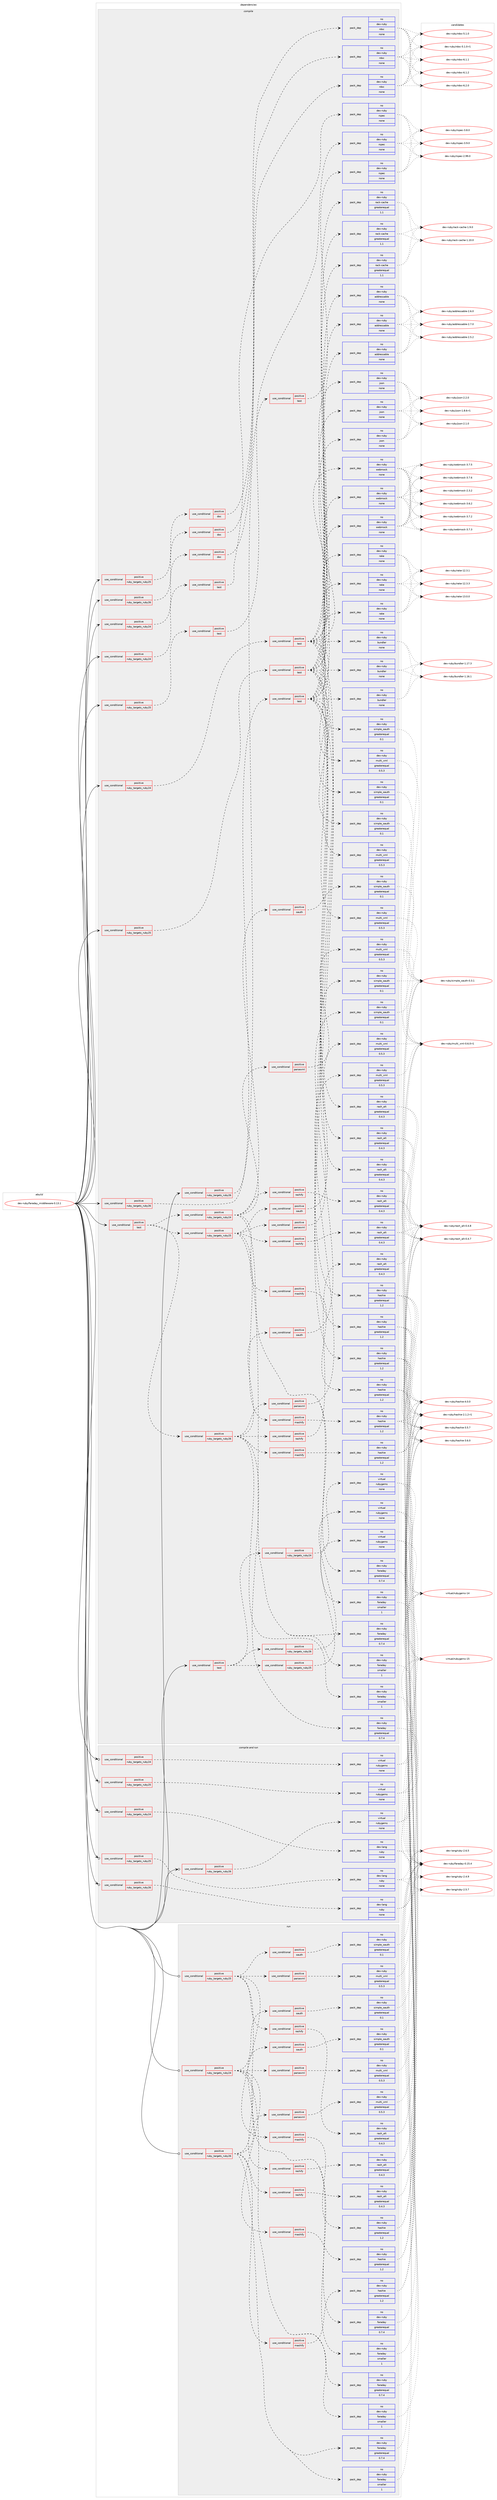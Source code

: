 digraph prolog {

# *************
# Graph options
# *************

newrank=true;
concentrate=true;
compound=true;
graph [rankdir=LR,fontname=Helvetica,fontsize=10,ranksep=1.5];#, ranksep=2.5, nodesep=0.2];
edge  [arrowhead=vee];
node  [fontname=Helvetica,fontsize=10];

# **********
# The ebuild
# **********

subgraph cluster_leftcol {
color=gray;
rank=same;
label=<<i>ebuild</i>>;
id [label="dev-ruby/faraday_middleware-0.13.1", color=red, width=4, href="../dev-ruby/faraday_middleware-0.13.1.svg"];
}

# ****************
# The dependencies
# ****************

subgraph cluster_midcol {
color=gray;
label=<<i>dependencies</i>>;
subgraph cluster_compile {
fillcolor="#eeeeee";
style=filled;
label=<<i>compile</i>>;
subgraph cond163067 {
dependency686623 [label=<<TABLE BORDER="0" CELLBORDER="1" CELLSPACING="0" CELLPADDING="4"><TR><TD ROWSPAN="3" CELLPADDING="10">use_conditional</TD></TR><TR><TD>positive</TD></TR><TR><TD>ruby_targets_ruby24</TD></TR></TABLE>>, shape=none, color=red];
subgraph cond163068 {
dependency686624 [label=<<TABLE BORDER="0" CELLBORDER="1" CELLSPACING="0" CELLPADDING="4"><TR><TD ROWSPAN="3" CELLPADDING="10">use_conditional</TD></TR><TR><TD>positive</TD></TR><TR><TD>doc</TD></TR></TABLE>>, shape=none, color=red];
subgraph pack511589 {
dependency686625 [label=<<TABLE BORDER="0" CELLBORDER="1" CELLSPACING="0" CELLPADDING="4" WIDTH="220"><TR><TD ROWSPAN="6" CELLPADDING="30">pack_dep</TD></TR><TR><TD WIDTH="110">no</TD></TR><TR><TD>dev-ruby</TD></TR><TR><TD>rdoc</TD></TR><TR><TD>none</TD></TR><TR><TD></TD></TR></TABLE>>, shape=none, color=blue];
}
dependency686624:e -> dependency686625:w [weight=20,style="dashed",arrowhead="vee"];
}
dependency686623:e -> dependency686624:w [weight=20,style="dashed",arrowhead="vee"];
}
id:e -> dependency686623:w [weight=20,style="solid",arrowhead="vee"];
subgraph cond163069 {
dependency686626 [label=<<TABLE BORDER="0" CELLBORDER="1" CELLSPACING="0" CELLPADDING="4"><TR><TD ROWSPAN="3" CELLPADDING="10">use_conditional</TD></TR><TR><TD>positive</TD></TR><TR><TD>ruby_targets_ruby24</TD></TR></TABLE>>, shape=none, color=red];
subgraph cond163070 {
dependency686627 [label=<<TABLE BORDER="0" CELLBORDER="1" CELLSPACING="0" CELLPADDING="4"><TR><TD ROWSPAN="3" CELLPADDING="10">use_conditional</TD></TR><TR><TD>positive</TD></TR><TR><TD>test</TD></TR></TABLE>>, shape=none, color=red];
subgraph pack511590 {
dependency686628 [label=<<TABLE BORDER="0" CELLBORDER="1" CELLSPACING="0" CELLPADDING="4" WIDTH="220"><TR><TD ROWSPAN="6" CELLPADDING="30">pack_dep</TD></TR><TR><TD WIDTH="110">no</TD></TR><TR><TD>dev-ruby</TD></TR><TR><TD>bundler</TD></TR><TR><TD>none</TD></TR><TR><TD></TD></TR></TABLE>>, shape=none, color=blue];
}
dependency686627:e -> dependency686628:w [weight=20,style="dashed",arrowhead="vee"];
subgraph pack511591 {
dependency686629 [label=<<TABLE BORDER="0" CELLBORDER="1" CELLSPACING="0" CELLPADDING="4" WIDTH="220"><TR><TD ROWSPAN="6" CELLPADDING="30">pack_dep</TD></TR><TR><TD WIDTH="110">no</TD></TR><TR><TD>dev-ruby</TD></TR><TR><TD>addressable</TD></TR><TR><TD>none</TD></TR><TR><TD></TD></TR></TABLE>>, shape=none, color=blue];
}
dependency686627:e -> dependency686629:w [weight=20,style="dashed",arrowhead="vee"];
subgraph pack511592 {
dependency686630 [label=<<TABLE BORDER="0" CELLBORDER="1" CELLSPACING="0" CELLPADDING="4" WIDTH="220"><TR><TD ROWSPAN="6" CELLPADDING="30">pack_dep</TD></TR><TR><TD WIDTH="110">no</TD></TR><TR><TD>dev-ruby</TD></TR><TR><TD>rake</TD></TR><TR><TD>none</TD></TR><TR><TD></TD></TR></TABLE>>, shape=none, color=blue];
}
dependency686627:e -> dependency686630:w [weight=20,style="dashed",arrowhead="vee"];
subgraph pack511593 {
dependency686631 [label=<<TABLE BORDER="0" CELLBORDER="1" CELLSPACING="0" CELLPADDING="4" WIDTH="220"><TR><TD ROWSPAN="6" CELLPADDING="30">pack_dep</TD></TR><TR><TD WIDTH="110">no</TD></TR><TR><TD>dev-ruby</TD></TR><TR><TD>webmock</TD></TR><TR><TD>none</TD></TR><TR><TD></TD></TR></TABLE>>, shape=none, color=blue];
}
dependency686627:e -> dependency686631:w [weight=20,style="dashed",arrowhead="vee"];
subgraph pack511594 {
dependency686632 [label=<<TABLE BORDER="0" CELLBORDER="1" CELLSPACING="0" CELLPADDING="4" WIDTH="220"><TR><TD ROWSPAN="6" CELLPADDING="30">pack_dep</TD></TR><TR><TD WIDTH="110">no</TD></TR><TR><TD>dev-ruby</TD></TR><TR><TD>json</TD></TR><TR><TD>none</TD></TR><TR><TD></TD></TR></TABLE>>, shape=none, color=blue];
}
dependency686627:e -> dependency686632:w [weight=20,style="dashed",arrowhead="vee"];
subgraph pack511595 {
dependency686633 [label=<<TABLE BORDER="0" CELLBORDER="1" CELLSPACING="0" CELLPADDING="4" WIDTH="220"><TR><TD ROWSPAN="6" CELLPADDING="30">pack_dep</TD></TR><TR><TD WIDTH="110">no</TD></TR><TR><TD>dev-ruby</TD></TR><TR><TD>multi_xml</TD></TR><TR><TD>greaterequal</TD></TR><TR><TD>0.5.3</TD></TR></TABLE>>, shape=none, color=blue];
}
dependency686627:e -> dependency686633:w [weight=20,style="dashed",arrowhead="vee"];
subgraph pack511596 {
dependency686634 [label=<<TABLE BORDER="0" CELLBORDER="1" CELLSPACING="0" CELLPADDING="4" WIDTH="220"><TR><TD ROWSPAN="6" CELLPADDING="30">pack_dep</TD></TR><TR><TD WIDTH="110">no</TD></TR><TR><TD>dev-ruby</TD></TR><TR><TD>rack-cache</TD></TR><TR><TD>greaterequal</TD></TR><TR><TD>1.1</TD></TR></TABLE>>, shape=none, color=blue];
}
dependency686627:e -> dependency686634:w [weight=20,style="dashed",arrowhead="vee"];
subgraph pack511597 {
dependency686635 [label=<<TABLE BORDER="0" CELLBORDER="1" CELLSPACING="0" CELLPADDING="4" WIDTH="220"><TR><TD ROWSPAN="6" CELLPADDING="30">pack_dep</TD></TR><TR><TD WIDTH="110">no</TD></TR><TR><TD>dev-ruby</TD></TR><TR><TD>simple_oauth</TD></TR><TR><TD>greaterequal</TD></TR><TR><TD>0.1</TD></TR></TABLE>>, shape=none, color=blue];
}
dependency686627:e -> dependency686635:w [weight=20,style="dashed",arrowhead="vee"];
subgraph pack511598 {
dependency686636 [label=<<TABLE BORDER="0" CELLBORDER="1" CELLSPACING="0" CELLPADDING="4" WIDTH="220"><TR><TD ROWSPAN="6" CELLPADDING="30">pack_dep</TD></TR><TR><TD WIDTH="110">no</TD></TR><TR><TD>dev-ruby</TD></TR><TR><TD>hashie</TD></TR><TR><TD>greaterequal</TD></TR><TR><TD>1.2</TD></TR></TABLE>>, shape=none, color=blue];
}
dependency686627:e -> dependency686636:w [weight=20,style="dashed",arrowhead="vee"];
subgraph pack511599 {
dependency686637 [label=<<TABLE BORDER="0" CELLBORDER="1" CELLSPACING="0" CELLPADDING="4" WIDTH="220"><TR><TD ROWSPAN="6" CELLPADDING="30">pack_dep</TD></TR><TR><TD WIDTH="110">no</TD></TR><TR><TD>dev-ruby</TD></TR><TR><TD>rash_alt</TD></TR><TR><TD>greaterequal</TD></TR><TR><TD>0.4.3</TD></TR></TABLE>>, shape=none, color=blue];
}
dependency686627:e -> dependency686637:w [weight=20,style="dashed",arrowhead="vee"];
}
dependency686626:e -> dependency686627:w [weight=20,style="dashed",arrowhead="vee"];
}
id:e -> dependency686626:w [weight=20,style="solid",arrowhead="vee"];
subgraph cond163071 {
dependency686638 [label=<<TABLE BORDER="0" CELLBORDER="1" CELLSPACING="0" CELLPADDING="4"><TR><TD ROWSPAN="3" CELLPADDING="10">use_conditional</TD></TR><TR><TD>positive</TD></TR><TR><TD>ruby_targets_ruby24</TD></TR></TABLE>>, shape=none, color=red];
subgraph cond163072 {
dependency686639 [label=<<TABLE BORDER="0" CELLBORDER="1" CELLSPACING="0" CELLPADDING="4"><TR><TD ROWSPAN="3" CELLPADDING="10">use_conditional</TD></TR><TR><TD>positive</TD></TR><TR><TD>test</TD></TR></TABLE>>, shape=none, color=red];
subgraph pack511600 {
dependency686640 [label=<<TABLE BORDER="0" CELLBORDER="1" CELLSPACING="0" CELLPADDING="4" WIDTH="220"><TR><TD ROWSPAN="6" CELLPADDING="30">pack_dep</TD></TR><TR><TD WIDTH="110">no</TD></TR><TR><TD>dev-ruby</TD></TR><TR><TD>rspec</TD></TR><TR><TD>none</TD></TR><TR><TD></TD></TR></TABLE>>, shape=none, color=blue];
}
dependency686639:e -> dependency686640:w [weight=20,style="dashed",arrowhead="vee"];
}
dependency686638:e -> dependency686639:w [weight=20,style="dashed",arrowhead="vee"];
}
id:e -> dependency686638:w [weight=20,style="solid",arrowhead="vee"];
subgraph cond163073 {
dependency686641 [label=<<TABLE BORDER="0" CELLBORDER="1" CELLSPACING="0" CELLPADDING="4"><TR><TD ROWSPAN="3" CELLPADDING="10">use_conditional</TD></TR><TR><TD>positive</TD></TR><TR><TD>ruby_targets_ruby25</TD></TR></TABLE>>, shape=none, color=red];
subgraph cond163074 {
dependency686642 [label=<<TABLE BORDER="0" CELLBORDER="1" CELLSPACING="0" CELLPADDING="4"><TR><TD ROWSPAN="3" CELLPADDING="10">use_conditional</TD></TR><TR><TD>positive</TD></TR><TR><TD>doc</TD></TR></TABLE>>, shape=none, color=red];
subgraph pack511601 {
dependency686643 [label=<<TABLE BORDER="0" CELLBORDER="1" CELLSPACING="0" CELLPADDING="4" WIDTH="220"><TR><TD ROWSPAN="6" CELLPADDING="30">pack_dep</TD></TR><TR><TD WIDTH="110">no</TD></TR><TR><TD>dev-ruby</TD></TR><TR><TD>rdoc</TD></TR><TR><TD>none</TD></TR><TR><TD></TD></TR></TABLE>>, shape=none, color=blue];
}
dependency686642:e -> dependency686643:w [weight=20,style="dashed",arrowhead="vee"];
}
dependency686641:e -> dependency686642:w [weight=20,style="dashed",arrowhead="vee"];
}
id:e -> dependency686641:w [weight=20,style="solid",arrowhead="vee"];
subgraph cond163075 {
dependency686644 [label=<<TABLE BORDER="0" CELLBORDER="1" CELLSPACING="0" CELLPADDING="4"><TR><TD ROWSPAN="3" CELLPADDING="10">use_conditional</TD></TR><TR><TD>positive</TD></TR><TR><TD>ruby_targets_ruby25</TD></TR></TABLE>>, shape=none, color=red];
subgraph cond163076 {
dependency686645 [label=<<TABLE BORDER="0" CELLBORDER="1" CELLSPACING="0" CELLPADDING="4"><TR><TD ROWSPAN="3" CELLPADDING="10">use_conditional</TD></TR><TR><TD>positive</TD></TR><TR><TD>test</TD></TR></TABLE>>, shape=none, color=red];
subgraph pack511602 {
dependency686646 [label=<<TABLE BORDER="0" CELLBORDER="1" CELLSPACING="0" CELLPADDING="4" WIDTH="220"><TR><TD ROWSPAN="6" CELLPADDING="30">pack_dep</TD></TR><TR><TD WIDTH="110">no</TD></TR><TR><TD>dev-ruby</TD></TR><TR><TD>bundler</TD></TR><TR><TD>none</TD></TR><TR><TD></TD></TR></TABLE>>, shape=none, color=blue];
}
dependency686645:e -> dependency686646:w [weight=20,style="dashed",arrowhead="vee"];
subgraph pack511603 {
dependency686647 [label=<<TABLE BORDER="0" CELLBORDER="1" CELLSPACING="0" CELLPADDING="4" WIDTH="220"><TR><TD ROWSPAN="6" CELLPADDING="30">pack_dep</TD></TR><TR><TD WIDTH="110">no</TD></TR><TR><TD>dev-ruby</TD></TR><TR><TD>addressable</TD></TR><TR><TD>none</TD></TR><TR><TD></TD></TR></TABLE>>, shape=none, color=blue];
}
dependency686645:e -> dependency686647:w [weight=20,style="dashed",arrowhead="vee"];
subgraph pack511604 {
dependency686648 [label=<<TABLE BORDER="0" CELLBORDER="1" CELLSPACING="0" CELLPADDING="4" WIDTH="220"><TR><TD ROWSPAN="6" CELLPADDING="30">pack_dep</TD></TR><TR><TD WIDTH="110">no</TD></TR><TR><TD>dev-ruby</TD></TR><TR><TD>rake</TD></TR><TR><TD>none</TD></TR><TR><TD></TD></TR></TABLE>>, shape=none, color=blue];
}
dependency686645:e -> dependency686648:w [weight=20,style="dashed",arrowhead="vee"];
subgraph pack511605 {
dependency686649 [label=<<TABLE BORDER="0" CELLBORDER="1" CELLSPACING="0" CELLPADDING="4" WIDTH="220"><TR><TD ROWSPAN="6" CELLPADDING="30">pack_dep</TD></TR><TR><TD WIDTH="110">no</TD></TR><TR><TD>dev-ruby</TD></TR><TR><TD>webmock</TD></TR><TR><TD>none</TD></TR><TR><TD></TD></TR></TABLE>>, shape=none, color=blue];
}
dependency686645:e -> dependency686649:w [weight=20,style="dashed",arrowhead="vee"];
subgraph pack511606 {
dependency686650 [label=<<TABLE BORDER="0" CELLBORDER="1" CELLSPACING="0" CELLPADDING="4" WIDTH="220"><TR><TD ROWSPAN="6" CELLPADDING="30">pack_dep</TD></TR><TR><TD WIDTH="110">no</TD></TR><TR><TD>dev-ruby</TD></TR><TR><TD>json</TD></TR><TR><TD>none</TD></TR><TR><TD></TD></TR></TABLE>>, shape=none, color=blue];
}
dependency686645:e -> dependency686650:w [weight=20,style="dashed",arrowhead="vee"];
subgraph pack511607 {
dependency686651 [label=<<TABLE BORDER="0" CELLBORDER="1" CELLSPACING="0" CELLPADDING="4" WIDTH="220"><TR><TD ROWSPAN="6" CELLPADDING="30">pack_dep</TD></TR><TR><TD WIDTH="110">no</TD></TR><TR><TD>dev-ruby</TD></TR><TR><TD>multi_xml</TD></TR><TR><TD>greaterequal</TD></TR><TR><TD>0.5.3</TD></TR></TABLE>>, shape=none, color=blue];
}
dependency686645:e -> dependency686651:w [weight=20,style="dashed",arrowhead="vee"];
subgraph pack511608 {
dependency686652 [label=<<TABLE BORDER="0" CELLBORDER="1" CELLSPACING="0" CELLPADDING="4" WIDTH="220"><TR><TD ROWSPAN="6" CELLPADDING="30">pack_dep</TD></TR><TR><TD WIDTH="110">no</TD></TR><TR><TD>dev-ruby</TD></TR><TR><TD>rack-cache</TD></TR><TR><TD>greaterequal</TD></TR><TR><TD>1.1</TD></TR></TABLE>>, shape=none, color=blue];
}
dependency686645:e -> dependency686652:w [weight=20,style="dashed",arrowhead="vee"];
subgraph pack511609 {
dependency686653 [label=<<TABLE BORDER="0" CELLBORDER="1" CELLSPACING="0" CELLPADDING="4" WIDTH="220"><TR><TD ROWSPAN="6" CELLPADDING="30">pack_dep</TD></TR><TR><TD WIDTH="110">no</TD></TR><TR><TD>dev-ruby</TD></TR><TR><TD>simple_oauth</TD></TR><TR><TD>greaterequal</TD></TR><TR><TD>0.1</TD></TR></TABLE>>, shape=none, color=blue];
}
dependency686645:e -> dependency686653:w [weight=20,style="dashed",arrowhead="vee"];
subgraph pack511610 {
dependency686654 [label=<<TABLE BORDER="0" CELLBORDER="1" CELLSPACING="0" CELLPADDING="4" WIDTH="220"><TR><TD ROWSPAN="6" CELLPADDING="30">pack_dep</TD></TR><TR><TD WIDTH="110">no</TD></TR><TR><TD>dev-ruby</TD></TR><TR><TD>hashie</TD></TR><TR><TD>greaterequal</TD></TR><TR><TD>1.2</TD></TR></TABLE>>, shape=none, color=blue];
}
dependency686645:e -> dependency686654:w [weight=20,style="dashed",arrowhead="vee"];
subgraph pack511611 {
dependency686655 [label=<<TABLE BORDER="0" CELLBORDER="1" CELLSPACING="0" CELLPADDING="4" WIDTH="220"><TR><TD ROWSPAN="6" CELLPADDING="30">pack_dep</TD></TR><TR><TD WIDTH="110">no</TD></TR><TR><TD>dev-ruby</TD></TR><TR><TD>rash_alt</TD></TR><TR><TD>greaterequal</TD></TR><TR><TD>0.4.3</TD></TR></TABLE>>, shape=none, color=blue];
}
dependency686645:e -> dependency686655:w [weight=20,style="dashed",arrowhead="vee"];
}
dependency686644:e -> dependency686645:w [weight=20,style="dashed",arrowhead="vee"];
}
id:e -> dependency686644:w [weight=20,style="solid",arrowhead="vee"];
subgraph cond163077 {
dependency686656 [label=<<TABLE BORDER="0" CELLBORDER="1" CELLSPACING="0" CELLPADDING="4"><TR><TD ROWSPAN="3" CELLPADDING="10">use_conditional</TD></TR><TR><TD>positive</TD></TR><TR><TD>ruby_targets_ruby25</TD></TR></TABLE>>, shape=none, color=red];
subgraph cond163078 {
dependency686657 [label=<<TABLE BORDER="0" CELLBORDER="1" CELLSPACING="0" CELLPADDING="4"><TR><TD ROWSPAN="3" CELLPADDING="10">use_conditional</TD></TR><TR><TD>positive</TD></TR><TR><TD>test</TD></TR></TABLE>>, shape=none, color=red];
subgraph pack511612 {
dependency686658 [label=<<TABLE BORDER="0" CELLBORDER="1" CELLSPACING="0" CELLPADDING="4" WIDTH="220"><TR><TD ROWSPAN="6" CELLPADDING="30">pack_dep</TD></TR><TR><TD WIDTH="110">no</TD></TR><TR><TD>dev-ruby</TD></TR><TR><TD>rspec</TD></TR><TR><TD>none</TD></TR><TR><TD></TD></TR></TABLE>>, shape=none, color=blue];
}
dependency686657:e -> dependency686658:w [weight=20,style="dashed",arrowhead="vee"];
}
dependency686656:e -> dependency686657:w [weight=20,style="dashed",arrowhead="vee"];
}
id:e -> dependency686656:w [weight=20,style="solid",arrowhead="vee"];
subgraph cond163079 {
dependency686659 [label=<<TABLE BORDER="0" CELLBORDER="1" CELLSPACING="0" CELLPADDING="4"><TR><TD ROWSPAN="3" CELLPADDING="10">use_conditional</TD></TR><TR><TD>positive</TD></TR><TR><TD>ruby_targets_ruby26</TD></TR></TABLE>>, shape=none, color=red];
subgraph cond163080 {
dependency686660 [label=<<TABLE BORDER="0" CELLBORDER="1" CELLSPACING="0" CELLPADDING="4"><TR><TD ROWSPAN="3" CELLPADDING="10">use_conditional</TD></TR><TR><TD>positive</TD></TR><TR><TD>doc</TD></TR></TABLE>>, shape=none, color=red];
subgraph pack511613 {
dependency686661 [label=<<TABLE BORDER="0" CELLBORDER="1" CELLSPACING="0" CELLPADDING="4" WIDTH="220"><TR><TD ROWSPAN="6" CELLPADDING="30">pack_dep</TD></TR><TR><TD WIDTH="110">no</TD></TR><TR><TD>dev-ruby</TD></TR><TR><TD>rdoc</TD></TR><TR><TD>none</TD></TR><TR><TD></TD></TR></TABLE>>, shape=none, color=blue];
}
dependency686660:e -> dependency686661:w [weight=20,style="dashed",arrowhead="vee"];
}
dependency686659:e -> dependency686660:w [weight=20,style="dashed",arrowhead="vee"];
}
id:e -> dependency686659:w [weight=20,style="solid",arrowhead="vee"];
subgraph cond163081 {
dependency686662 [label=<<TABLE BORDER="0" CELLBORDER="1" CELLSPACING="0" CELLPADDING="4"><TR><TD ROWSPAN="3" CELLPADDING="10">use_conditional</TD></TR><TR><TD>positive</TD></TR><TR><TD>ruby_targets_ruby26</TD></TR></TABLE>>, shape=none, color=red];
subgraph cond163082 {
dependency686663 [label=<<TABLE BORDER="0" CELLBORDER="1" CELLSPACING="0" CELLPADDING="4"><TR><TD ROWSPAN="3" CELLPADDING="10">use_conditional</TD></TR><TR><TD>positive</TD></TR><TR><TD>test</TD></TR></TABLE>>, shape=none, color=red];
subgraph pack511614 {
dependency686664 [label=<<TABLE BORDER="0" CELLBORDER="1" CELLSPACING="0" CELLPADDING="4" WIDTH="220"><TR><TD ROWSPAN="6" CELLPADDING="30">pack_dep</TD></TR><TR><TD WIDTH="110">no</TD></TR><TR><TD>dev-ruby</TD></TR><TR><TD>bundler</TD></TR><TR><TD>none</TD></TR><TR><TD></TD></TR></TABLE>>, shape=none, color=blue];
}
dependency686663:e -> dependency686664:w [weight=20,style="dashed",arrowhead="vee"];
subgraph pack511615 {
dependency686665 [label=<<TABLE BORDER="0" CELLBORDER="1" CELLSPACING="0" CELLPADDING="4" WIDTH="220"><TR><TD ROWSPAN="6" CELLPADDING="30">pack_dep</TD></TR><TR><TD WIDTH="110">no</TD></TR><TR><TD>dev-ruby</TD></TR><TR><TD>addressable</TD></TR><TR><TD>none</TD></TR><TR><TD></TD></TR></TABLE>>, shape=none, color=blue];
}
dependency686663:e -> dependency686665:w [weight=20,style="dashed",arrowhead="vee"];
subgraph pack511616 {
dependency686666 [label=<<TABLE BORDER="0" CELLBORDER="1" CELLSPACING="0" CELLPADDING="4" WIDTH="220"><TR><TD ROWSPAN="6" CELLPADDING="30">pack_dep</TD></TR><TR><TD WIDTH="110">no</TD></TR><TR><TD>dev-ruby</TD></TR><TR><TD>rake</TD></TR><TR><TD>none</TD></TR><TR><TD></TD></TR></TABLE>>, shape=none, color=blue];
}
dependency686663:e -> dependency686666:w [weight=20,style="dashed",arrowhead="vee"];
subgraph pack511617 {
dependency686667 [label=<<TABLE BORDER="0" CELLBORDER="1" CELLSPACING="0" CELLPADDING="4" WIDTH="220"><TR><TD ROWSPAN="6" CELLPADDING="30">pack_dep</TD></TR><TR><TD WIDTH="110">no</TD></TR><TR><TD>dev-ruby</TD></TR><TR><TD>webmock</TD></TR><TR><TD>none</TD></TR><TR><TD></TD></TR></TABLE>>, shape=none, color=blue];
}
dependency686663:e -> dependency686667:w [weight=20,style="dashed",arrowhead="vee"];
subgraph pack511618 {
dependency686668 [label=<<TABLE BORDER="0" CELLBORDER="1" CELLSPACING="0" CELLPADDING="4" WIDTH="220"><TR><TD ROWSPAN="6" CELLPADDING="30">pack_dep</TD></TR><TR><TD WIDTH="110">no</TD></TR><TR><TD>dev-ruby</TD></TR><TR><TD>json</TD></TR><TR><TD>none</TD></TR><TR><TD></TD></TR></TABLE>>, shape=none, color=blue];
}
dependency686663:e -> dependency686668:w [weight=20,style="dashed",arrowhead="vee"];
subgraph pack511619 {
dependency686669 [label=<<TABLE BORDER="0" CELLBORDER="1" CELLSPACING="0" CELLPADDING="4" WIDTH="220"><TR><TD ROWSPAN="6" CELLPADDING="30">pack_dep</TD></TR><TR><TD WIDTH="110">no</TD></TR><TR><TD>dev-ruby</TD></TR><TR><TD>multi_xml</TD></TR><TR><TD>greaterequal</TD></TR><TR><TD>0.5.3</TD></TR></TABLE>>, shape=none, color=blue];
}
dependency686663:e -> dependency686669:w [weight=20,style="dashed",arrowhead="vee"];
subgraph pack511620 {
dependency686670 [label=<<TABLE BORDER="0" CELLBORDER="1" CELLSPACING="0" CELLPADDING="4" WIDTH="220"><TR><TD ROWSPAN="6" CELLPADDING="30">pack_dep</TD></TR><TR><TD WIDTH="110">no</TD></TR><TR><TD>dev-ruby</TD></TR><TR><TD>rack-cache</TD></TR><TR><TD>greaterequal</TD></TR><TR><TD>1.1</TD></TR></TABLE>>, shape=none, color=blue];
}
dependency686663:e -> dependency686670:w [weight=20,style="dashed",arrowhead="vee"];
subgraph pack511621 {
dependency686671 [label=<<TABLE BORDER="0" CELLBORDER="1" CELLSPACING="0" CELLPADDING="4" WIDTH="220"><TR><TD ROWSPAN="6" CELLPADDING="30">pack_dep</TD></TR><TR><TD WIDTH="110">no</TD></TR><TR><TD>dev-ruby</TD></TR><TR><TD>simple_oauth</TD></TR><TR><TD>greaterequal</TD></TR><TR><TD>0.1</TD></TR></TABLE>>, shape=none, color=blue];
}
dependency686663:e -> dependency686671:w [weight=20,style="dashed",arrowhead="vee"];
subgraph pack511622 {
dependency686672 [label=<<TABLE BORDER="0" CELLBORDER="1" CELLSPACING="0" CELLPADDING="4" WIDTH="220"><TR><TD ROWSPAN="6" CELLPADDING="30">pack_dep</TD></TR><TR><TD WIDTH="110">no</TD></TR><TR><TD>dev-ruby</TD></TR><TR><TD>hashie</TD></TR><TR><TD>greaterequal</TD></TR><TR><TD>1.2</TD></TR></TABLE>>, shape=none, color=blue];
}
dependency686663:e -> dependency686672:w [weight=20,style="dashed",arrowhead="vee"];
subgraph pack511623 {
dependency686673 [label=<<TABLE BORDER="0" CELLBORDER="1" CELLSPACING="0" CELLPADDING="4" WIDTH="220"><TR><TD ROWSPAN="6" CELLPADDING="30">pack_dep</TD></TR><TR><TD WIDTH="110">no</TD></TR><TR><TD>dev-ruby</TD></TR><TR><TD>rash_alt</TD></TR><TR><TD>greaterequal</TD></TR><TR><TD>0.4.3</TD></TR></TABLE>>, shape=none, color=blue];
}
dependency686663:e -> dependency686673:w [weight=20,style="dashed",arrowhead="vee"];
}
dependency686662:e -> dependency686663:w [weight=20,style="dashed",arrowhead="vee"];
}
id:e -> dependency686662:w [weight=20,style="solid",arrowhead="vee"];
subgraph cond163083 {
dependency686674 [label=<<TABLE BORDER="0" CELLBORDER="1" CELLSPACING="0" CELLPADDING="4"><TR><TD ROWSPAN="3" CELLPADDING="10">use_conditional</TD></TR><TR><TD>positive</TD></TR><TR><TD>ruby_targets_ruby26</TD></TR></TABLE>>, shape=none, color=red];
subgraph cond163084 {
dependency686675 [label=<<TABLE BORDER="0" CELLBORDER="1" CELLSPACING="0" CELLPADDING="4"><TR><TD ROWSPAN="3" CELLPADDING="10">use_conditional</TD></TR><TR><TD>positive</TD></TR><TR><TD>test</TD></TR></TABLE>>, shape=none, color=red];
subgraph pack511624 {
dependency686676 [label=<<TABLE BORDER="0" CELLBORDER="1" CELLSPACING="0" CELLPADDING="4" WIDTH="220"><TR><TD ROWSPAN="6" CELLPADDING="30">pack_dep</TD></TR><TR><TD WIDTH="110">no</TD></TR><TR><TD>dev-ruby</TD></TR><TR><TD>rspec</TD></TR><TR><TD>none</TD></TR><TR><TD></TD></TR></TABLE>>, shape=none, color=blue];
}
dependency686675:e -> dependency686676:w [weight=20,style="dashed",arrowhead="vee"];
}
dependency686674:e -> dependency686675:w [weight=20,style="dashed",arrowhead="vee"];
}
id:e -> dependency686674:w [weight=20,style="solid",arrowhead="vee"];
subgraph cond163085 {
dependency686677 [label=<<TABLE BORDER="0" CELLBORDER="1" CELLSPACING="0" CELLPADDING="4"><TR><TD ROWSPAN="3" CELLPADDING="10">use_conditional</TD></TR><TR><TD>positive</TD></TR><TR><TD>test</TD></TR></TABLE>>, shape=none, color=red];
subgraph cond163086 {
dependency686678 [label=<<TABLE BORDER="0" CELLBORDER="1" CELLSPACING="0" CELLPADDING="4"><TR><TD ROWSPAN="3" CELLPADDING="10">use_conditional</TD></TR><TR><TD>positive</TD></TR><TR><TD>ruby_targets_ruby24</TD></TR></TABLE>>, shape=none, color=red];
subgraph pack511625 {
dependency686679 [label=<<TABLE BORDER="0" CELLBORDER="1" CELLSPACING="0" CELLPADDING="4" WIDTH="220"><TR><TD ROWSPAN="6" CELLPADDING="30">pack_dep</TD></TR><TR><TD WIDTH="110">no</TD></TR><TR><TD>dev-ruby</TD></TR><TR><TD>faraday</TD></TR><TR><TD>greaterequal</TD></TR><TR><TD>0.7.4</TD></TR></TABLE>>, shape=none, color=blue];
}
dependency686678:e -> dependency686679:w [weight=20,style="dashed",arrowhead="vee"];
subgraph pack511626 {
dependency686680 [label=<<TABLE BORDER="0" CELLBORDER="1" CELLSPACING="0" CELLPADDING="4" WIDTH="220"><TR><TD ROWSPAN="6" CELLPADDING="30">pack_dep</TD></TR><TR><TD WIDTH="110">no</TD></TR><TR><TD>dev-ruby</TD></TR><TR><TD>faraday</TD></TR><TR><TD>smaller</TD></TR><TR><TD>1</TD></TR></TABLE>>, shape=none, color=blue];
}
dependency686678:e -> dependency686680:w [weight=20,style="dashed",arrowhead="vee"];
subgraph cond163087 {
dependency686681 [label=<<TABLE BORDER="0" CELLBORDER="1" CELLSPACING="0" CELLPADDING="4"><TR><TD ROWSPAN="3" CELLPADDING="10">use_conditional</TD></TR><TR><TD>positive</TD></TR><TR><TD>parsexml</TD></TR></TABLE>>, shape=none, color=red];
subgraph pack511627 {
dependency686682 [label=<<TABLE BORDER="0" CELLBORDER="1" CELLSPACING="0" CELLPADDING="4" WIDTH="220"><TR><TD ROWSPAN="6" CELLPADDING="30">pack_dep</TD></TR><TR><TD WIDTH="110">no</TD></TR><TR><TD>dev-ruby</TD></TR><TR><TD>multi_xml</TD></TR><TR><TD>greaterequal</TD></TR><TR><TD>0.5.3</TD></TR></TABLE>>, shape=none, color=blue];
}
dependency686681:e -> dependency686682:w [weight=20,style="dashed",arrowhead="vee"];
}
dependency686678:e -> dependency686681:w [weight=20,style="dashed",arrowhead="vee"];
subgraph cond163088 {
dependency686683 [label=<<TABLE BORDER="0" CELLBORDER="1" CELLSPACING="0" CELLPADDING="4"><TR><TD ROWSPAN="3" CELLPADDING="10">use_conditional</TD></TR><TR><TD>positive</TD></TR><TR><TD>oauth</TD></TR></TABLE>>, shape=none, color=red];
subgraph pack511628 {
dependency686684 [label=<<TABLE BORDER="0" CELLBORDER="1" CELLSPACING="0" CELLPADDING="4" WIDTH="220"><TR><TD ROWSPAN="6" CELLPADDING="30">pack_dep</TD></TR><TR><TD WIDTH="110">no</TD></TR><TR><TD>dev-ruby</TD></TR><TR><TD>simple_oauth</TD></TR><TR><TD>greaterequal</TD></TR><TR><TD>0.1</TD></TR></TABLE>>, shape=none, color=blue];
}
dependency686683:e -> dependency686684:w [weight=20,style="dashed",arrowhead="vee"];
}
dependency686678:e -> dependency686683:w [weight=20,style="dashed",arrowhead="vee"];
subgraph cond163089 {
dependency686685 [label=<<TABLE BORDER="0" CELLBORDER="1" CELLSPACING="0" CELLPADDING="4"><TR><TD ROWSPAN="3" CELLPADDING="10">use_conditional</TD></TR><TR><TD>positive</TD></TR><TR><TD>mashify</TD></TR></TABLE>>, shape=none, color=red];
subgraph pack511629 {
dependency686686 [label=<<TABLE BORDER="0" CELLBORDER="1" CELLSPACING="0" CELLPADDING="4" WIDTH="220"><TR><TD ROWSPAN="6" CELLPADDING="30">pack_dep</TD></TR><TR><TD WIDTH="110">no</TD></TR><TR><TD>dev-ruby</TD></TR><TR><TD>hashie</TD></TR><TR><TD>greaterequal</TD></TR><TR><TD>1.2</TD></TR></TABLE>>, shape=none, color=blue];
}
dependency686685:e -> dependency686686:w [weight=20,style="dashed",arrowhead="vee"];
}
dependency686678:e -> dependency686685:w [weight=20,style="dashed",arrowhead="vee"];
subgraph cond163090 {
dependency686687 [label=<<TABLE BORDER="0" CELLBORDER="1" CELLSPACING="0" CELLPADDING="4"><TR><TD ROWSPAN="3" CELLPADDING="10">use_conditional</TD></TR><TR><TD>positive</TD></TR><TR><TD>rashify</TD></TR></TABLE>>, shape=none, color=red];
subgraph pack511630 {
dependency686688 [label=<<TABLE BORDER="0" CELLBORDER="1" CELLSPACING="0" CELLPADDING="4" WIDTH="220"><TR><TD ROWSPAN="6" CELLPADDING="30">pack_dep</TD></TR><TR><TD WIDTH="110">no</TD></TR><TR><TD>dev-ruby</TD></TR><TR><TD>rash_alt</TD></TR><TR><TD>greaterequal</TD></TR><TR><TD>0.4.3</TD></TR></TABLE>>, shape=none, color=blue];
}
dependency686687:e -> dependency686688:w [weight=20,style="dashed",arrowhead="vee"];
}
dependency686678:e -> dependency686687:w [weight=20,style="dashed",arrowhead="vee"];
}
dependency686677:e -> dependency686678:w [weight=20,style="dashed",arrowhead="vee"];
subgraph cond163091 {
dependency686689 [label=<<TABLE BORDER="0" CELLBORDER="1" CELLSPACING="0" CELLPADDING="4"><TR><TD ROWSPAN="3" CELLPADDING="10">use_conditional</TD></TR><TR><TD>positive</TD></TR><TR><TD>ruby_targets_ruby25</TD></TR></TABLE>>, shape=none, color=red];
subgraph pack511631 {
dependency686690 [label=<<TABLE BORDER="0" CELLBORDER="1" CELLSPACING="0" CELLPADDING="4" WIDTH="220"><TR><TD ROWSPAN="6" CELLPADDING="30">pack_dep</TD></TR><TR><TD WIDTH="110">no</TD></TR><TR><TD>dev-ruby</TD></TR><TR><TD>faraday</TD></TR><TR><TD>greaterequal</TD></TR><TR><TD>0.7.4</TD></TR></TABLE>>, shape=none, color=blue];
}
dependency686689:e -> dependency686690:w [weight=20,style="dashed",arrowhead="vee"];
subgraph pack511632 {
dependency686691 [label=<<TABLE BORDER="0" CELLBORDER="1" CELLSPACING="0" CELLPADDING="4" WIDTH="220"><TR><TD ROWSPAN="6" CELLPADDING="30">pack_dep</TD></TR><TR><TD WIDTH="110">no</TD></TR><TR><TD>dev-ruby</TD></TR><TR><TD>faraday</TD></TR><TR><TD>smaller</TD></TR><TR><TD>1</TD></TR></TABLE>>, shape=none, color=blue];
}
dependency686689:e -> dependency686691:w [weight=20,style="dashed",arrowhead="vee"];
subgraph cond163092 {
dependency686692 [label=<<TABLE BORDER="0" CELLBORDER="1" CELLSPACING="0" CELLPADDING="4"><TR><TD ROWSPAN="3" CELLPADDING="10">use_conditional</TD></TR><TR><TD>positive</TD></TR><TR><TD>parsexml</TD></TR></TABLE>>, shape=none, color=red];
subgraph pack511633 {
dependency686693 [label=<<TABLE BORDER="0" CELLBORDER="1" CELLSPACING="0" CELLPADDING="4" WIDTH="220"><TR><TD ROWSPAN="6" CELLPADDING="30">pack_dep</TD></TR><TR><TD WIDTH="110">no</TD></TR><TR><TD>dev-ruby</TD></TR><TR><TD>multi_xml</TD></TR><TR><TD>greaterequal</TD></TR><TR><TD>0.5.3</TD></TR></TABLE>>, shape=none, color=blue];
}
dependency686692:e -> dependency686693:w [weight=20,style="dashed",arrowhead="vee"];
}
dependency686689:e -> dependency686692:w [weight=20,style="dashed",arrowhead="vee"];
subgraph cond163093 {
dependency686694 [label=<<TABLE BORDER="0" CELLBORDER="1" CELLSPACING="0" CELLPADDING="4"><TR><TD ROWSPAN="3" CELLPADDING="10">use_conditional</TD></TR><TR><TD>positive</TD></TR><TR><TD>oauth</TD></TR></TABLE>>, shape=none, color=red];
subgraph pack511634 {
dependency686695 [label=<<TABLE BORDER="0" CELLBORDER="1" CELLSPACING="0" CELLPADDING="4" WIDTH="220"><TR><TD ROWSPAN="6" CELLPADDING="30">pack_dep</TD></TR><TR><TD WIDTH="110">no</TD></TR><TR><TD>dev-ruby</TD></TR><TR><TD>simple_oauth</TD></TR><TR><TD>greaterequal</TD></TR><TR><TD>0.1</TD></TR></TABLE>>, shape=none, color=blue];
}
dependency686694:e -> dependency686695:w [weight=20,style="dashed",arrowhead="vee"];
}
dependency686689:e -> dependency686694:w [weight=20,style="dashed",arrowhead="vee"];
subgraph cond163094 {
dependency686696 [label=<<TABLE BORDER="0" CELLBORDER="1" CELLSPACING="0" CELLPADDING="4"><TR><TD ROWSPAN="3" CELLPADDING="10">use_conditional</TD></TR><TR><TD>positive</TD></TR><TR><TD>mashify</TD></TR></TABLE>>, shape=none, color=red];
subgraph pack511635 {
dependency686697 [label=<<TABLE BORDER="0" CELLBORDER="1" CELLSPACING="0" CELLPADDING="4" WIDTH="220"><TR><TD ROWSPAN="6" CELLPADDING="30">pack_dep</TD></TR><TR><TD WIDTH="110">no</TD></TR><TR><TD>dev-ruby</TD></TR><TR><TD>hashie</TD></TR><TR><TD>greaterequal</TD></TR><TR><TD>1.2</TD></TR></TABLE>>, shape=none, color=blue];
}
dependency686696:e -> dependency686697:w [weight=20,style="dashed",arrowhead="vee"];
}
dependency686689:e -> dependency686696:w [weight=20,style="dashed",arrowhead="vee"];
subgraph cond163095 {
dependency686698 [label=<<TABLE BORDER="0" CELLBORDER="1" CELLSPACING="0" CELLPADDING="4"><TR><TD ROWSPAN="3" CELLPADDING="10">use_conditional</TD></TR><TR><TD>positive</TD></TR><TR><TD>rashify</TD></TR></TABLE>>, shape=none, color=red];
subgraph pack511636 {
dependency686699 [label=<<TABLE BORDER="0" CELLBORDER="1" CELLSPACING="0" CELLPADDING="4" WIDTH="220"><TR><TD ROWSPAN="6" CELLPADDING="30">pack_dep</TD></TR><TR><TD WIDTH="110">no</TD></TR><TR><TD>dev-ruby</TD></TR><TR><TD>rash_alt</TD></TR><TR><TD>greaterequal</TD></TR><TR><TD>0.4.3</TD></TR></TABLE>>, shape=none, color=blue];
}
dependency686698:e -> dependency686699:w [weight=20,style="dashed",arrowhead="vee"];
}
dependency686689:e -> dependency686698:w [weight=20,style="dashed",arrowhead="vee"];
}
dependency686677:e -> dependency686689:w [weight=20,style="dashed",arrowhead="vee"];
subgraph cond163096 {
dependency686700 [label=<<TABLE BORDER="0" CELLBORDER="1" CELLSPACING="0" CELLPADDING="4"><TR><TD ROWSPAN="3" CELLPADDING="10">use_conditional</TD></TR><TR><TD>positive</TD></TR><TR><TD>ruby_targets_ruby26</TD></TR></TABLE>>, shape=none, color=red];
subgraph pack511637 {
dependency686701 [label=<<TABLE BORDER="0" CELLBORDER="1" CELLSPACING="0" CELLPADDING="4" WIDTH="220"><TR><TD ROWSPAN="6" CELLPADDING="30">pack_dep</TD></TR><TR><TD WIDTH="110">no</TD></TR><TR><TD>dev-ruby</TD></TR><TR><TD>faraday</TD></TR><TR><TD>greaterequal</TD></TR><TR><TD>0.7.4</TD></TR></TABLE>>, shape=none, color=blue];
}
dependency686700:e -> dependency686701:w [weight=20,style="dashed",arrowhead="vee"];
subgraph pack511638 {
dependency686702 [label=<<TABLE BORDER="0" CELLBORDER="1" CELLSPACING="0" CELLPADDING="4" WIDTH="220"><TR><TD ROWSPAN="6" CELLPADDING="30">pack_dep</TD></TR><TR><TD WIDTH="110">no</TD></TR><TR><TD>dev-ruby</TD></TR><TR><TD>faraday</TD></TR><TR><TD>smaller</TD></TR><TR><TD>1</TD></TR></TABLE>>, shape=none, color=blue];
}
dependency686700:e -> dependency686702:w [weight=20,style="dashed",arrowhead="vee"];
subgraph cond163097 {
dependency686703 [label=<<TABLE BORDER="0" CELLBORDER="1" CELLSPACING="0" CELLPADDING="4"><TR><TD ROWSPAN="3" CELLPADDING="10">use_conditional</TD></TR><TR><TD>positive</TD></TR><TR><TD>parsexml</TD></TR></TABLE>>, shape=none, color=red];
subgraph pack511639 {
dependency686704 [label=<<TABLE BORDER="0" CELLBORDER="1" CELLSPACING="0" CELLPADDING="4" WIDTH="220"><TR><TD ROWSPAN="6" CELLPADDING="30">pack_dep</TD></TR><TR><TD WIDTH="110">no</TD></TR><TR><TD>dev-ruby</TD></TR><TR><TD>multi_xml</TD></TR><TR><TD>greaterequal</TD></TR><TR><TD>0.5.3</TD></TR></TABLE>>, shape=none, color=blue];
}
dependency686703:e -> dependency686704:w [weight=20,style="dashed",arrowhead="vee"];
}
dependency686700:e -> dependency686703:w [weight=20,style="dashed",arrowhead="vee"];
subgraph cond163098 {
dependency686705 [label=<<TABLE BORDER="0" CELLBORDER="1" CELLSPACING="0" CELLPADDING="4"><TR><TD ROWSPAN="3" CELLPADDING="10">use_conditional</TD></TR><TR><TD>positive</TD></TR><TR><TD>oauth</TD></TR></TABLE>>, shape=none, color=red];
subgraph pack511640 {
dependency686706 [label=<<TABLE BORDER="0" CELLBORDER="1" CELLSPACING="0" CELLPADDING="4" WIDTH="220"><TR><TD ROWSPAN="6" CELLPADDING="30">pack_dep</TD></TR><TR><TD WIDTH="110">no</TD></TR><TR><TD>dev-ruby</TD></TR><TR><TD>simple_oauth</TD></TR><TR><TD>greaterequal</TD></TR><TR><TD>0.1</TD></TR></TABLE>>, shape=none, color=blue];
}
dependency686705:e -> dependency686706:w [weight=20,style="dashed",arrowhead="vee"];
}
dependency686700:e -> dependency686705:w [weight=20,style="dashed",arrowhead="vee"];
subgraph cond163099 {
dependency686707 [label=<<TABLE BORDER="0" CELLBORDER="1" CELLSPACING="0" CELLPADDING="4"><TR><TD ROWSPAN="3" CELLPADDING="10">use_conditional</TD></TR><TR><TD>positive</TD></TR><TR><TD>mashify</TD></TR></TABLE>>, shape=none, color=red];
subgraph pack511641 {
dependency686708 [label=<<TABLE BORDER="0" CELLBORDER="1" CELLSPACING="0" CELLPADDING="4" WIDTH="220"><TR><TD ROWSPAN="6" CELLPADDING="30">pack_dep</TD></TR><TR><TD WIDTH="110">no</TD></TR><TR><TD>dev-ruby</TD></TR><TR><TD>hashie</TD></TR><TR><TD>greaterequal</TD></TR><TR><TD>1.2</TD></TR></TABLE>>, shape=none, color=blue];
}
dependency686707:e -> dependency686708:w [weight=20,style="dashed",arrowhead="vee"];
}
dependency686700:e -> dependency686707:w [weight=20,style="dashed",arrowhead="vee"];
subgraph cond163100 {
dependency686709 [label=<<TABLE BORDER="0" CELLBORDER="1" CELLSPACING="0" CELLPADDING="4"><TR><TD ROWSPAN="3" CELLPADDING="10">use_conditional</TD></TR><TR><TD>positive</TD></TR><TR><TD>rashify</TD></TR></TABLE>>, shape=none, color=red];
subgraph pack511642 {
dependency686710 [label=<<TABLE BORDER="0" CELLBORDER="1" CELLSPACING="0" CELLPADDING="4" WIDTH="220"><TR><TD ROWSPAN="6" CELLPADDING="30">pack_dep</TD></TR><TR><TD WIDTH="110">no</TD></TR><TR><TD>dev-ruby</TD></TR><TR><TD>rash_alt</TD></TR><TR><TD>greaterequal</TD></TR><TR><TD>0.4.3</TD></TR></TABLE>>, shape=none, color=blue];
}
dependency686709:e -> dependency686710:w [weight=20,style="dashed",arrowhead="vee"];
}
dependency686700:e -> dependency686709:w [weight=20,style="dashed",arrowhead="vee"];
}
dependency686677:e -> dependency686700:w [weight=20,style="dashed",arrowhead="vee"];
}
id:e -> dependency686677:w [weight=20,style="solid",arrowhead="vee"];
subgraph cond163101 {
dependency686711 [label=<<TABLE BORDER="0" CELLBORDER="1" CELLSPACING="0" CELLPADDING="4"><TR><TD ROWSPAN="3" CELLPADDING="10">use_conditional</TD></TR><TR><TD>positive</TD></TR><TR><TD>test</TD></TR></TABLE>>, shape=none, color=red];
subgraph cond163102 {
dependency686712 [label=<<TABLE BORDER="0" CELLBORDER="1" CELLSPACING="0" CELLPADDING="4"><TR><TD ROWSPAN="3" CELLPADDING="10">use_conditional</TD></TR><TR><TD>positive</TD></TR><TR><TD>ruby_targets_ruby24</TD></TR></TABLE>>, shape=none, color=red];
subgraph pack511643 {
dependency686713 [label=<<TABLE BORDER="0" CELLBORDER="1" CELLSPACING="0" CELLPADDING="4" WIDTH="220"><TR><TD ROWSPAN="6" CELLPADDING="30">pack_dep</TD></TR><TR><TD WIDTH="110">no</TD></TR><TR><TD>virtual</TD></TR><TR><TD>rubygems</TD></TR><TR><TD>none</TD></TR><TR><TD></TD></TR></TABLE>>, shape=none, color=blue];
}
dependency686712:e -> dependency686713:w [weight=20,style="dashed",arrowhead="vee"];
}
dependency686711:e -> dependency686712:w [weight=20,style="dashed",arrowhead="vee"];
subgraph cond163103 {
dependency686714 [label=<<TABLE BORDER="0" CELLBORDER="1" CELLSPACING="0" CELLPADDING="4"><TR><TD ROWSPAN="3" CELLPADDING="10">use_conditional</TD></TR><TR><TD>positive</TD></TR><TR><TD>ruby_targets_ruby25</TD></TR></TABLE>>, shape=none, color=red];
subgraph pack511644 {
dependency686715 [label=<<TABLE BORDER="0" CELLBORDER="1" CELLSPACING="0" CELLPADDING="4" WIDTH="220"><TR><TD ROWSPAN="6" CELLPADDING="30">pack_dep</TD></TR><TR><TD WIDTH="110">no</TD></TR><TR><TD>virtual</TD></TR><TR><TD>rubygems</TD></TR><TR><TD>none</TD></TR><TR><TD></TD></TR></TABLE>>, shape=none, color=blue];
}
dependency686714:e -> dependency686715:w [weight=20,style="dashed",arrowhead="vee"];
}
dependency686711:e -> dependency686714:w [weight=20,style="dashed",arrowhead="vee"];
subgraph cond163104 {
dependency686716 [label=<<TABLE BORDER="0" CELLBORDER="1" CELLSPACING="0" CELLPADDING="4"><TR><TD ROWSPAN="3" CELLPADDING="10">use_conditional</TD></TR><TR><TD>positive</TD></TR><TR><TD>ruby_targets_ruby26</TD></TR></TABLE>>, shape=none, color=red];
subgraph pack511645 {
dependency686717 [label=<<TABLE BORDER="0" CELLBORDER="1" CELLSPACING="0" CELLPADDING="4" WIDTH="220"><TR><TD ROWSPAN="6" CELLPADDING="30">pack_dep</TD></TR><TR><TD WIDTH="110">no</TD></TR><TR><TD>virtual</TD></TR><TR><TD>rubygems</TD></TR><TR><TD>none</TD></TR><TR><TD></TD></TR></TABLE>>, shape=none, color=blue];
}
dependency686716:e -> dependency686717:w [weight=20,style="dashed",arrowhead="vee"];
}
dependency686711:e -> dependency686716:w [weight=20,style="dashed",arrowhead="vee"];
}
id:e -> dependency686711:w [weight=20,style="solid",arrowhead="vee"];
}
subgraph cluster_compileandrun {
fillcolor="#eeeeee";
style=filled;
label=<<i>compile and run</i>>;
subgraph cond163105 {
dependency686718 [label=<<TABLE BORDER="0" CELLBORDER="1" CELLSPACING="0" CELLPADDING="4"><TR><TD ROWSPAN="3" CELLPADDING="10">use_conditional</TD></TR><TR><TD>positive</TD></TR><TR><TD>ruby_targets_ruby24</TD></TR></TABLE>>, shape=none, color=red];
subgraph pack511646 {
dependency686719 [label=<<TABLE BORDER="0" CELLBORDER="1" CELLSPACING="0" CELLPADDING="4" WIDTH="220"><TR><TD ROWSPAN="6" CELLPADDING="30">pack_dep</TD></TR><TR><TD WIDTH="110">no</TD></TR><TR><TD>dev-lang</TD></TR><TR><TD>ruby</TD></TR><TR><TD>none</TD></TR><TR><TD></TD></TR></TABLE>>, shape=none, color=blue];
}
dependency686718:e -> dependency686719:w [weight=20,style="dashed",arrowhead="vee"];
}
id:e -> dependency686718:w [weight=20,style="solid",arrowhead="odotvee"];
subgraph cond163106 {
dependency686720 [label=<<TABLE BORDER="0" CELLBORDER="1" CELLSPACING="0" CELLPADDING="4"><TR><TD ROWSPAN="3" CELLPADDING="10">use_conditional</TD></TR><TR><TD>positive</TD></TR><TR><TD>ruby_targets_ruby24</TD></TR></TABLE>>, shape=none, color=red];
subgraph pack511647 {
dependency686721 [label=<<TABLE BORDER="0" CELLBORDER="1" CELLSPACING="0" CELLPADDING="4" WIDTH="220"><TR><TD ROWSPAN="6" CELLPADDING="30">pack_dep</TD></TR><TR><TD WIDTH="110">no</TD></TR><TR><TD>virtual</TD></TR><TR><TD>rubygems</TD></TR><TR><TD>none</TD></TR><TR><TD></TD></TR></TABLE>>, shape=none, color=blue];
}
dependency686720:e -> dependency686721:w [weight=20,style="dashed",arrowhead="vee"];
}
id:e -> dependency686720:w [weight=20,style="solid",arrowhead="odotvee"];
subgraph cond163107 {
dependency686722 [label=<<TABLE BORDER="0" CELLBORDER="1" CELLSPACING="0" CELLPADDING="4"><TR><TD ROWSPAN="3" CELLPADDING="10">use_conditional</TD></TR><TR><TD>positive</TD></TR><TR><TD>ruby_targets_ruby25</TD></TR></TABLE>>, shape=none, color=red];
subgraph pack511648 {
dependency686723 [label=<<TABLE BORDER="0" CELLBORDER="1" CELLSPACING="0" CELLPADDING="4" WIDTH="220"><TR><TD ROWSPAN="6" CELLPADDING="30">pack_dep</TD></TR><TR><TD WIDTH="110">no</TD></TR><TR><TD>dev-lang</TD></TR><TR><TD>ruby</TD></TR><TR><TD>none</TD></TR><TR><TD></TD></TR></TABLE>>, shape=none, color=blue];
}
dependency686722:e -> dependency686723:w [weight=20,style="dashed",arrowhead="vee"];
}
id:e -> dependency686722:w [weight=20,style="solid",arrowhead="odotvee"];
subgraph cond163108 {
dependency686724 [label=<<TABLE BORDER="0" CELLBORDER="1" CELLSPACING="0" CELLPADDING="4"><TR><TD ROWSPAN="3" CELLPADDING="10">use_conditional</TD></TR><TR><TD>positive</TD></TR><TR><TD>ruby_targets_ruby25</TD></TR></TABLE>>, shape=none, color=red];
subgraph pack511649 {
dependency686725 [label=<<TABLE BORDER="0" CELLBORDER="1" CELLSPACING="0" CELLPADDING="4" WIDTH="220"><TR><TD ROWSPAN="6" CELLPADDING="30">pack_dep</TD></TR><TR><TD WIDTH="110">no</TD></TR><TR><TD>virtual</TD></TR><TR><TD>rubygems</TD></TR><TR><TD>none</TD></TR><TR><TD></TD></TR></TABLE>>, shape=none, color=blue];
}
dependency686724:e -> dependency686725:w [weight=20,style="dashed",arrowhead="vee"];
}
id:e -> dependency686724:w [weight=20,style="solid",arrowhead="odotvee"];
subgraph cond163109 {
dependency686726 [label=<<TABLE BORDER="0" CELLBORDER="1" CELLSPACING="0" CELLPADDING="4"><TR><TD ROWSPAN="3" CELLPADDING="10">use_conditional</TD></TR><TR><TD>positive</TD></TR><TR><TD>ruby_targets_ruby26</TD></TR></TABLE>>, shape=none, color=red];
subgraph pack511650 {
dependency686727 [label=<<TABLE BORDER="0" CELLBORDER="1" CELLSPACING="0" CELLPADDING="4" WIDTH="220"><TR><TD ROWSPAN="6" CELLPADDING="30">pack_dep</TD></TR><TR><TD WIDTH="110">no</TD></TR><TR><TD>dev-lang</TD></TR><TR><TD>ruby</TD></TR><TR><TD>none</TD></TR><TR><TD></TD></TR></TABLE>>, shape=none, color=blue];
}
dependency686726:e -> dependency686727:w [weight=20,style="dashed",arrowhead="vee"];
}
id:e -> dependency686726:w [weight=20,style="solid",arrowhead="odotvee"];
subgraph cond163110 {
dependency686728 [label=<<TABLE BORDER="0" CELLBORDER="1" CELLSPACING="0" CELLPADDING="4"><TR><TD ROWSPAN="3" CELLPADDING="10">use_conditional</TD></TR><TR><TD>positive</TD></TR><TR><TD>ruby_targets_ruby26</TD></TR></TABLE>>, shape=none, color=red];
subgraph pack511651 {
dependency686729 [label=<<TABLE BORDER="0" CELLBORDER="1" CELLSPACING="0" CELLPADDING="4" WIDTH="220"><TR><TD ROWSPAN="6" CELLPADDING="30">pack_dep</TD></TR><TR><TD WIDTH="110">no</TD></TR><TR><TD>virtual</TD></TR><TR><TD>rubygems</TD></TR><TR><TD>none</TD></TR><TR><TD></TD></TR></TABLE>>, shape=none, color=blue];
}
dependency686728:e -> dependency686729:w [weight=20,style="dashed",arrowhead="vee"];
}
id:e -> dependency686728:w [weight=20,style="solid",arrowhead="odotvee"];
}
subgraph cluster_run {
fillcolor="#eeeeee";
style=filled;
label=<<i>run</i>>;
subgraph cond163111 {
dependency686730 [label=<<TABLE BORDER="0" CELLBORDER="1" CELLSPACING="0" CELLPADDING="4"><TR><TD ROWSPAN="3" CELLPADDING="10">use_conditional</TD></TR><TR><TD>positive</TD></TR><TR><TD>ruby_targets_ruby24</TD></TR></TABLE>>, shape=none, color=red];
subgraph pack511652 {
dependency686731 [label=<<TABLE BORDER="0" CELLBORDER="1" CELLSPACING="0" CELLPADDING="4" WIDTH="220"><TR><TD ROWSPAN="6" CELLPADDING="30">pack_dep</TD></TR><TR><TD WIDTH="110">no</TD></TR><TR><TD>dev-ruby</TD></TR><TR><TD>faraday</TD></TR><TR><TD>greaterequal</TD></TR><TR><TD>0.7.4</TD></TR></TABLE>>, shape=none, color=blue];
}
dependency686730:e -> dependency686731:w [weight=20,style="dashed",arrowhead="vee"];
subgraph pack511653 {
dependency686732 [label=<<TABLE BORDER="0" CELLBORDER="1" CELLSPACING="0" CELLPADDING="4" WIDTH="220"><TR><TD ROWSPAN="6" CELLPADDING="30">pack_dep</TD></TR><TR><TD WIDTH="110">no</TD></TR><TR><TD>dev-ruby</TD></TR><TR><TD>faraday</TD></TR><TR><TD>smaller</TD></TR><TR><TD>1</TD></TR></TABLE>>, shape=none, color=blue];
}
dependency686730:e -> dependency686732:w [weight=20,style="dashed",arrowhead="vee"];
subgraph cond163112 {
dependency686733 [label=<<TABLE BORDER="0" CELLBORDER="1" CELLSPACING="0" CELLPADDING="4"><TR><TD ROWSPAN="3" CELLPADDING="10">use_conditional</TD></TR><TR><TD>positive</TD></TR><TR><TD>parsexml</TD></TR></TABLE>>, shape=none, color=red];
subgraph pack511654 {
dependency686734 [label=<<TABLE BORDER="0" CELLBORDER="1" CELLSPACING="0" CELLPADDING="4" WIDTH="220"><TR><TD ROWSPAN="6" CELLPADDING="30">pack_dep</TD></TR><TR><TD WIDTH="110">no</TD></TR><TR><TD>dev-ruby</TD></TR><TR><TD>multi_xml</TD></TR><TR><TD>greaterequal</TD></TR><TR><TD>0.5.3</TD></TR></TABLE>>, shape=none, color=blue];
}
dependency686733:e -> dependency686734:w [weight=20,style="dashed",arrowhead="vee"];
}
dependency686730:e -> dependency686733:w [weight=20,style="dashed",arrowhead="vee"];
subgraph cond163113 {
dependency686735 [label=<<TABLE BORDER="0" CELLBORDER="1" CELLSPACING="0" CELLPADDING="4"><TR><TD ROWSPAN="3" CELLPADDING="10">use_conditional</TD></TR><TR><TD>positive</TD></TR><TR><TD>oauth</TD></TR></TABLE>>, shape=none, color=red];
subgraph pack511655 {
dependency686736 [label=<<TABLE BORDER="0" CELLBORDER="1" CELLSPACING="0" CELLPADDING="4" WIDTH="220"><TR><TD ROWSPAN="6" CELLPADDING="30">pack_dep</TD></TR><TR><TD WIDTH="110">no</TD></TR><TR><TD>dev-ruby</TD></TR><TR><TD>simple_oauth</TD></TR><TR><TD>greaterequal</TD></TR><TR><TD>0.1</TD></TR></TABLE>>, shape=none, color=blue];
}
dependency686735:e -> dependency686736:w [weight=20,style="dashed",arrowhead="vee"];
}
dependency686730:e -> dependency686735:w [weight=20,style="dashed",arrowhead="vee"];
subgraph cond163114 {
dependency686737 [label=<<TABLE BORDER="0" CELLBORDER="1" CELLSPACING="0" CELLPADDING="4"><TR><TD ROWSPAN="3" CELLPADDING="10">use_conditional</TD></TR><TR><TD>positive</TD></TR><TR><TD>mashify</TD></TR></TABLE>>, shape=none, color=red];
subgraph pack511656 {
dependency686738 [label=<<TABLE BORDER="0" CELLBORDER="1" CELLSPACING="0" CELLPADDING="4" WIDTH="220"><TR><TD ROWSPAN="6" CELLPADDING="30">pack_dep</TD></TR><TR><TD WIDTH="110">no</TD></TR><TR><TD>dev-ruby</TD></TR><TR><TD>hashie</TD></TR><TR><TD>greaterequal</TD></TR><TR><TD>1.2</TD></TR></TABLE>>, shape=none, color=blue];
}
dependency686737:e -> dependency686738:w [weight=20,style="dashed",arrowhead="vee"];
}
dependency686730:e -> dependency686737:w [weight=20,style="dashed",arrowhead="vee"];
subgraph cond163115 {
dependency686739 [label=<<TABLE BORDER="0" CELLBORDER="1" CELLSPACING="0" CELLPADDING="4"><TR><TD ROWSPAN="3" CELLPADDING="10">use_conditional</TD></TR><TR><TD>positive</TD></TR><TR><TD>rashify</TD></TR></TABLE>>, shape=none, color=red];
subgraph pack511657 {
dependency686740 [label=<<TABLE BORDER="0" CELLBORDER="1" CELLSPACING="0" CELLPADDING="4" WIDTH="220"><TR><TD ROWSPAN="6" CELLPADDING="30">pack_dep</TD></TR><TR><TD WIDTH="110">no</TD></TR><TR><TD>dev-ruby</TD></TR><TR><TD>rash_alt</TD></TR><TR><TD>greaterequal</TD></TR><TR><TD>0.4.3</TD></TR></TABLE>>, shape=none, color=blue];
}
dependency686739:e -> dependency686740:w [weight=20,style="dashed",arrowhead="vee"];
}
dependency686730:e -> dependency686739:w [weight=20,style="dashed",arrowhead="vee"];
}
id:e -> dependency686730:w [weight=20,style="solid",arrowhead="odot"];
subgraph cond163116 {
dependency686741 [label=<<TABLE BORDER="0" CELLBORDER="1" CELLSPACING="0" CELLPADDING="4"><TR><TD ROWSPAN="3" CELLPADDING="10">use_conditional</TD></TR><TR><TD>positive</TD></TR><TR><TD>ruby_targets_ruby25</TD></TR></TABLE>>, shape=none, color=red];
subgraph pack511658 {
dependency686742 [label=<<TABLE BORDER="0" CELLBORDER="1" CELLSPACING="0" CELLPADDING="4" WIDTH="220"><TR><TD ROWSPAN="6" CELLPADDING="30">pack_dep</TD></TR><TR><TD WIDTH="110">no</TD></TR><TR><TD>dev-ruby</TD></TR><TR><TD>faraday</TD></TR><TR><TD>greaterequal</TD></TR><TR><TD>0.7.4</TD></TR></TABLE>>, shape=none, color=blue];
}
dependency686741:e -> dependency686742:w [weight=20,style="dashed",arrowhead="vee"];
subgraph pack511659 {
dependency686743 [label=<<TABLE BORDER="0" CELLBORDER="1" CELLSPACING="0" CELLPADDING="4" WIDTH="220"><TR><TD ROWSPAN="6" CELLPADDING="30">pack_dep</TD></TR><TR><TD WIDTH="110">no</TD></TR><TR><TD>dev-ruby</TD></TR><TR><TD>faraday</TD></TR><TR><TD>smaller</TD></TR><TR><TD>1</TD></TR></TABLE>>, shape=none, color=blue];
}
dependency686741:e -> dependency686743:w [weight=20,style="dashed",arrowhead="vee"];
subgraph cond163117 {
dependency686744 [label=<<TABLE BORDER="0" CELLBORDER="1" CELLSPACING="0" CELLPADDING="4"><TR><TD ROWSPAN="3" CELLPADDING="10">use_conditional</TD></TR><TR><TD>positive</TD></TR><TR><TD>parsexml</TD></TR></TABLE>>, shape=none, color=red];
subgraph pack511660 {
dependency686745 [label=<<TABLE BORDER="0" CELLBORDER="1" CELLSPACING="0" CELLPADDING="4" WIDTH="220"><TR><TD ROWSPAN="6" CELLPADDING="30">pack_dep</TD></TR><TR><TD WIDTH="110">no</TD></TR><TR><TD>dev-ruby</TD></TR><TR><TD>multi_xml</TD></TR><TR><TD>greaterequal</TD></TR><TR><TD>0.5.3</TD></TR></TABLE>>, shape=none, color=blue];
}
dependency686744:e -> dependency686745:w [weight=20,style="dashed",arrowhead="vee"];
}
dependency686741:e -> dependency686744:w [weight=20,style="dashed",arrowhead="vee"];
subgraph cond163118 {
dependency686746 [label=<<TABLE BORDER="0" CELLBORDER="1" CELLSPACING="0" CELLPADDING="4"><TR><TD ROWSPAN="3" CELLPADDING="10">use_conditional</TD></TR><TR><TD>positive</TD></TR><TR><TD>oauth</TD></TR></TABLE>>, shape=none, color=red];
subgraph pack511661 {
dependency686747 [label=<<TABLE BORDER="0" CELLBORDER="1" CELLSPACING="0" CELLPADDING="4" WIDTH="220"><TR><TD ROWSPAN="6" CELLPADDING="30">pack_dep</TD></TR><TR><TD WIDTH="110">no</TD></TR><TR><TD>dev-ruby</TD></TR><TR><TD>simple_oauth</TD></TR><TR><TD>greaterequal</TD></TR><TR><TD>0.1</TD></TR></TABLE>>, shape=none, color=blue];
}
dependency686746:e -> dependency686747:w [weight=20,style="dashed",arrowhead="vee"];
}
dependency686741:e -> dependency686746:w [weight=20,style="dashed",arrowhead="vee"];
subgraph cond163119 {
dependency686748 [label=<<TABLE BORDER="0" CELLBORDER="1" CELLSPACING="0" CELLPADDING="4"><TR><TD ROWSPAN="3" CELLPADDING="10">use_conditional</TD></TR><TR><TD>positive</TD></TR><TR><TD>mashify</TD></TR></TABLE>>, shape=none, color=red];
subgraph pack511662 {
dependency686749 [label=<<TABLE BORDER="0" CELLBORDER="1" CELLSPACING="0" CELLPADDING="4" WIDTH="220"><TR><TD ROWSPAN="6" CELLPADDING="30">pack_dep</TD></TR><TR><TD WIDTH="110">no</TD></TR><TR><TD>dev-ruby</TD></TR><TR><TD>hashie</TD></TR><TR><TD>greaterequal</TD></TR><TR><TD>1.2</TD></TR></TABLE>>, shape=none, color=blue];
}
dependency686748:e -> dependency686749:w [weight=20,style="dashed",arrowhead="vee"];
}
dependency686741:e -> dependency686748:w [weight=20,style="dashed",arrowhead="vee"];
subgraph cond163120 {
dependency686750 [label=<<TABLE BORDER="0" CELLBORDER="1" CELLSPACING="0" CELLPADDING="4"><TR><TD ROWSPAN="3" CELLPADDING="10">use_conditional</TD></TR><TR><TD>positive</TD></TR><TR><TD>rashify</TD></TR></TABLE>>, shape=none, color=red];
subgraph pack511663 {
dependency686751 [label=<<TABLE BORDER="0" CELLBORDER="1" CELLSPACING="0" CELLPADDING="4" WIDTH="220"><TR><TD ROWSPAN="6" CELLPADDING="30">pack_dep</TD></TR><TR><TD WIDTH="110">no</TD></TR><TR><TD>dev-ruby</TD></TR><TR><TD>rash_alt</TD></TR><TR><TD>greaterequal</TD></TR><TR><TD>0.4.3</TD></TR></TABLE>>, shape=none, color=blue];
}
dependency686750:e -> dependency686751:w [weight=20,style="dashed",arrowhead="vee"];
}
dependency686741:e -> dependency686750:w [weight=20,style="dashed",arrowhead="vee"];
}
id:e -> dependency686741:w [weight=20,style="solid",arrowhead="odot"];
subgraph cond163121 {
dependency686752 [label=<<TABLE BORDER="0" CELLBORDER="1" CELLSPACING="0" CELLPADDING="4"><TR><TD ROWSPAN="3" CELLPADDING="10">use_conditional</TD></TR><TR><TD>positive</TD></TR><TR><TD>ruby_targets_ruby26</TD></TR></TABLE>>, shape=none, color=red];
subgraph pack511664 {
dependency686753 [label=<<TABLE BORDER="0" CELLBORDER="1" CELLSPACING="0" CELLPADDING="4" WIDTH="220"><TR><TD ROWSPAN="6" CELLPADDING="30">pack_dep</TD></TR><TR><TD WIDTH="110">no</TD></TR><TR><TD>dev-ruby</TD></TR><TR><TD>faraday</TD></TR><TR><TD>greaterequal</TD></TR><TR><TD>0.7.4</TD></TR></TABLE>>, shape=none, color=blue];
}
dependency686752:e -> dependency686753:w [weight=20,style="dashed",arrowhead="vee"];
subgraph pack511665 {
dependency686754 [label=<<TABLE BORDER="0" CELLBORDER="1" CELLSPACING="0" CELLPADDING="4" WIDTH="220"><TR><TD ROWSPAN="6" CELLPADDING="30">pack_dep</TD></TR><TR><TD WIDTH="110">no</TD></TR><TR><TD>dev-ruby</TD></TR><TR><TD>faraday</TD></TR><TR><TD>smaller</TD></TR><TR><TD>1</TD></TR></TABLE>>, shape=none, color=blue];
}
dependency686752:e -> dependency686754:w [weight=20,style="dashed",arrowhead="vee"];
subgraph cond163122 {
dependency686755 [label=<<TABLE BORDER="0" CELLBORDER="1" CELLSPACING="0" CELLPADDING="4"><TR><TD ROWSPAN="3" CELLPADDING="10">use_conditional</TD></TR><TR><TD>positive</TD></TR><TR><TD>parsexml</TD></TR></TABLE>>, shape=none, color=red];
subgraph pack511666 {
dependency686756 [label=<<TABLE BORDER="0" CELLBORDER="1" CELLSPACING="0" CELLPADDING="4" WIDTH="220"><TR><TD ROWSPAN="6" CELLPADDING="30">pack_dep</TD></TR><TR><TD WIDTH="110">no</TD></TR><TR><TD>dev-ruby</TD></TR><TR><TD>multi_xml</TD></TR><TR><TD>greaterequal</TD></TR><TR><TD>0.5.3</TD></TR></TABLE>>, shape=none, color=blue];
}
dependency686755:e -> dependency686756:w [weight=20,style="dashed",arrowhead="vee"];
}
dependency686752:e -> dependency686755:w [weight=20,style="dashed",arrowhead="vee"];
subgraph cond163123 {
dependency686757 [label=<<TABLE BORDER="0" CELLBORDER="1" CELLSPACING="0" CELLPADDING="4"><TR><TD ROWSPAN="3" CELLPADDING="10">use_conditional</TD></TR><TR><TD>positive</TD></TR><TR><TD>oauth</TD></TR></TABLE>>, shape=none, color=red];
subgraph pack511667 {
dependency686758 [label=<<TABLE BORDER="0" CELLBORDER="1" CELLSPACING="0" CELLPADDING="4" WIDTH="220"><TR><TD ROWSPAN="6" CELLPADDING="30">pack_dep</TD></TR><TR><TD WIDTH="110">no</TD></TR><TR><TD>dev-ruby</TD></TR><TR><TD>simple_oauth</TD></TR><TR><TD>greaterequal</TD></TR><TR><TD>0.1</TD></TR></TABLE>>, shape=none, color=blue];
}
dependency686757:e -> dependency686758:w [weight=20,style="dashed",arrowhead="vee"];
}
dependency686752:e -> dependency686757:w [weight=20,style="dashed",arrowhead="vee"];
subgraph cond163124 {
dependency686759 [label=<<TABLE BORDER="0" CELLBORDER="1" CELLSPACING="0" CELLPADDING="4"><TR><TD ROWSPAN="3" CELLPADDING="10">use_conditional</TD></TR><TR><TD>positive</TD></TR><TR><TD>mashify</TD></TR></TABLE>>, shape=none, color=red];
subgraph pack511668 {
dependency686760 [label=<<TABLE BORDER="0" CELLBORDER="1" CELLSPACING="0" CELLPADDING="4" WIDTH="220"><TR><TD ROWSPAN="6" CELLPADDING="30">pack_dep</TD></TR><TR><TD WIDTH="110">no</TD></TR><TR><TD>dev-ruby</TD></TR><TR><TD>hashie</TD></TR><TR><TD>greaterequal</TD></TR><TR><TD>1.2</TD></TR></TABLE>>, shape=none, color=blue];
}
dependency686759:e -> dependency686760:w [weight=20,style="dashed",arrowhead="vee"];
}
dependency686752:e -> dependency686759:w [weight=20,style="dashed",arrowhead="vee"];
subgraph cond163125 {
dependency686761 [label=<<TABLE BORDER="0" CELLBORDER="1" CELLSPACING="0" CELLPADDING="4"><TR><TD ROWSPAN="3" CELLPADDING="10">use_conditional</TD></TR><TR><TD>positive</TD></TR><TR><TD>rashify</TD></TR></TABLE>>, shape=none, color=red];
subgraph pack511669 {
dependency686762 [label=<<TABLE BORDER="0" CELLBORDER="1" CELLSPACING="0" CELLPADDING="4" WIDTH="220"><TR><TD ROWSPAN="6" CELLPADDING="30">pack_dep</TD></TR><TR><TD WIDTH="110">no</TD></TR><TR><TD>dev-ruby</TD></TR><TR><TD>rash_alt</TD></TR><TR><TD>greaterequal</TD></TR><TR><TD>0.4.3</TD></TR></TABLE>>, shape=none, color=blue];
}
dependency686761:e -> dependency686762:w [weight=20,style="dashed",arrowhead="vee"];
}
dependency686752:e -> dependency686761:w [weight=20,style="dashed",arrowhead="vee"];
}
id:e -> dependency686752:w [weight=20,style="solid",arrowhead="odot"];
}
}

# **************
# The candidates
# **************

subgraph cluster_choices {
rank=same;
color=gray;
label=<<i>candidates</i>>;

subgraph choice511589 {
color=black;
nodesep=1;
choice10010111845114117981214711410011199455346494648 [label="dev-ruby/rdoc-5.1.0", color=red, width=4,href="../dev-ruby/rdoc-5.1.0.svg"];
choice100101118451141179812147114100111994553464946484511449 [label="dev-ruby/rdoc-5.1.0-r1", color=red, width=4,href="../dev-ruby/rdoc-5.1.0-r1.svg"];
choice10010111845114117981214711410011199455446494649 [label="dev-ruby/rdoc-6.1.1", color=red, width=4,href="../dev-ruby/rdoc-6.1.1.svg"];
choice10010111845114117981214711410011199455446494650 [label="dev-ruby/rdoc-6.1.2", color=red, width=4,href="../dev-ruby/rdoc-6.1.2.svg"];
choice10010111845114117981214711410011199455446504648 [label="dev-ruby/rdoc-6.2.0", color=red, width=4,href="../dev-ruby/rdoc-6.2.0.svg"];
dependency686625:e -> choice10010111845114117981214711410011199455346494648:w [style=dotted,weight="100"];
dependency686625:e -> choice100101118451141179812147114100111994553464946484511449:w [style=dotted,weight="100"];
dependency686625:e -> choice10010111845114117981214711410011199455446494649:w [style=dotted,weight="100"];
dependency686625:e -> choice10010111845114117981214711410011199455446494650:w [style=dotted,weight="100"];
dependency686625:e -> choice10010111845114117981214711410011199455446504648:w [style=dotted,weight="100"];
}
subgraph choice511590 {
color=black;
nodesep=1;
choice1001011184511411798121479811711010010810111445494649544649 [label="dev-ruby/bundler-1.16.1", color=red, width=4,href="../dev-ruby/bundler-1.16.1.svg"];
choice1001011184511411798121479811711010010810111445494649554651 [label="dev-ruby/bundler-1.17.3", color=red, width=4,href="../dev-ruby/bundler-1.17.3.svg"];
dependency686628:e -> choice1001011184511411798121479811711010010810111445494649544649:w [style=dotted,weight="100"];
dependency686628:e -> choice1001011184511411798121479811711010010810111445494649554651:w [style=dotted,weight="100"];
}
subgraph choice511591 {
color=black;
nodesep=1;
choice100101118451141179812147971001001141011151159798108101455046534650 [label="dev-ruby/addressable-2.5.2", color=red, width=4,href="../dev-ruby/addressable-2.5.2.svg"];
choice100101118451141179812147971001001141011151159798108101455046544648 [label="dev-ruby/addressable-2.6.0", color=red, width=4,href="../dev-ruby/addressable-2.6.0.svg"];
choice100101118451141179812147971001001141011151159798108101455046554648 [label="dev-ruby/addressable-2.7.0", color=red, width=4,href="../dev-ruby/addressable-2.7.0.svg"];
dependency686629:e -> choice100101118451141179812147971001001141011151159798108101455046534650:w [style=dotted,weight="100"];
dependency686629:e -> choice100101118451141179812147971001001141011151159798108101455046544648:w [style=dotted,weight="100"];
dependency686629:e -> choice100101118451141179812147971001001141011151159798108101455046554648:w [style=dotted,weight="100"];
}
subgraph choice511592 {
color=black;
nodesep=1;
choice1001011184511411798121471149710710145495046514649 [label="dev-ruby/rake-12.3.1", color=red, width=4,href="../dev-ruby/rake-12.3.1.svg"];
choice1001011184511411798121471149710710145495046514651 [label="dev-ruby/rake-12.3.3", color=red, width=4,href="../dev-ruby/rake-12.3.3.svg"];
choice1001011184511411798121471149710710145495146484648 [label="dev-ruby/rake-13.0.0", color=red, width=4,href="../dev-ruby/rake-13.0.0.svg"];
dependency686630:e -> choice1001011184511411798121471149710710145495046514649:w [style=dotted,weight="100"];
dependency686630:e -> choice1001011184511411798121471149710710145495046514651:w [style=dotted,weight="100"];
dependency686630:e -> choice1001011184511411798121471149710710145495146484648:w [style=dotted,weight="100"];
}
subgraph choice511593 {
color=black;
nodesep=1;
choice1001011184511411798121471191019810911199107455046514650 [label="dev-ruby/webmock-2.3.2", color=red, width=4,href="../dev-ruby/webmock-2.3.2.svg"];
choice1001011184511411798121471191019810911199107455146544650 [label="dev-ruby/webmock-3.6.2", color=red, width=4,href="../dev-ruby/webmock-3.6.2.svg"];
choice1001011184511411798121471191019810911199107455146554650 [label="dev-ruby/webmock-3.7.2", color=red, width=4,href="../dev-ruby/webmock-3.7.2.svg"];
choice1001011184511411798121471191019810911199107455146554651 [label="dev-ruby/webmock-3.7.3", color=red, width=4,href="../dev-ruby/webmock-3.7.3.svg"];
choice1001011184511411798121471191019810911199107455146554653 [label="dev-ruby/webmock-3.7.5", color=red, width=4,href="../dev-ruby/webmock-3.7.5.svg"];
choice1001011184511411798121471191019810911199107455146554654 [label="dev-ruby/webmock-3.7.6", color=red, width=4,href="../dev-ruby/webmock-3.7.6.svg"];
dependency686631:e -> choice1001011184511411798121471191019810911199107455046514650:w [style=dotted,weight="100"];
dependency686631:e -> choice1001011184511411798121471191019810911199107455146544650:w [style=dotted,weight="100"];
dependency686631:e -> choice1001011184511411798121471191019810911199107455146554650:w [style=dotted,weight="100"];
dependency686631:e -> choice1001011184511411798121471191019810911199107455146554651:w [style=dotted,weight="100"];
dependency686631:e -> choice1001011184511411798121471191019810911199107455146554653:w [style=dotted,weight="100"];
dependency686631:e -> choice1001011184511411798121471191019810911199107455146554654:w [style=dotted,weight="100"];
}
subgraph choice511594 {
color=black;
nodesep=1;
choice1001011184511411798121471061151111104549465646544511449 [label="dev-ruby/json-1.8.6-r1", color=red, width=4,href="../dev-ruby/json-1.8.6-r1.svg"];
choice100101118451141179812147106115111110455046494648 [label="dev-ruby/json-2.1.0", color=red, width=4,href="../dev-ruby/json-2.1.0.svg"];
choice100101118451141179812147106115111110455046504648 [label="dev-ruby/json-2.2.0", color=red, width=4,href="../dev-ruby/json-2.2.0.svg"];
dependency686632:e -> choice1001011184511411798121471061151111104549465646544511449:w [style=dotted,weight="100"];
dependency686632:e -> choice100101118451141179812147106115111110455046494648:w [style=dotted,weight="100"];
dependency686632:e -> choice100101118451141179812147106115111110455046504648:w [style=dotted,weight="100"];
}
subgraph choice511595 {
color=black;
nodesep=1;
choice100101118451141179812147109117108116105951201091084548465446484511449 [label="dev-ruby/multi_xml-0.6.0-r1", color=red, width=4,href="../dev-ruby/multi_xml-0.6.0-r1.svg"];
dependency686633:e -> choice100101118451141179812147109117108116105951201091084548465446484511449:w [style=dotted,weight="100"];
}
subgraph choice511596 {
color=black;
nodesep=1;
choice10010111845114117981214711497991074599979910410145494649484648 [label="dev-ruby/rack-cache-1.10.0", color=red, width=4,href="../dev-ruby/rack-cache-1.10.0.svg"];
choice100101118451141179812147114979910745999799104101454946574648 [label="dev-ruby/rack-cache-1.9.0", color=red, width=4,href="../dev-ruby/rack-cache-1.9.0.svg"];
dependency686634:e -> choice10010111845114117981214711497991074599979910410145494649484648:w [style=dotted,weight="100"];
dependency686634:e -> choice100101118451141179812147114979910745999799104101454946574648:w [style=dotted,weight="100"];
}
subgraph choice511597 {
color=black;
nodesep=1;
choice1001011184511411798121471151051091121081019511197117116104454846514649 [label="dev-ruby/simple_oauth-0.3.1", color=red, width=4,href="../dev-ruby/simple_oauth-0.3.1.svg"];
dependency686635:e -> choice1001011184511411798121471151051091121081019511197117116104454846514649:w [style=dotted,weight="100"];
}
subgraph choice511598 {
color=black;
nodesep=1;
choice100101118451141179812147104971151041051014550464946504511449 [label="dev-ruby/hashie-2.1.2-r1", color=red, width=4,href="../dev-ruby/hashie-2.1.2-r1.svg"];
choice10010111845114117981214710497115104105101455146534655 [label="dev-ruby/hashie-3.5.7", color=red, width=4,href="../dev-ruby/hashie-3.5.7.svg"];
choice10010111845114117981214710497115104105101455146544648 [label="dev-ruby/hashie-3.6.0", color=red, width=4,href="../dev-ruby/hashie-3.6.0.svg"];
choice10010111845114117981214710497115104105101455246484648 [label="dev-ruby/hashie-4.0.0", color=red, width=4,href="../dev-ruby/hashie-4.0.0.svg"];
dependency686636:e -> choice100101118451141179812147104971151041051014550464946504511449:w [style=dotted,weight="100"];
dependency686636:e -> choice10010111845114117981214710497115104105101455146534655:w [style=dotted,weight="100"];
dependency686636:e -> choice10010111845114117981214710497115104105101455146544648:w [style=dotted,weight="100"];
dependency686636:e -> choice10010111845114117981214710497115104105101455246484648:w [style=dotted,weight="100"];
}
subgraph choice511599 {
color=black;
nodesep=1;
choice100101118451141179812147114971151049597108116454846524655 [label="dev-ruby/rash_alt-0.4.7", color=red, width=4,href="../dev-ruby/rash_alt-0.4.7.svg"];
choice100101118451141179812147114971151049597108116454846524656 [label="dev-ruby/rash_alt-0.4.8", color=red, width=4,href="../dev-ruby/rash_alt-0.4.8.svg"];
dependency686637:e -> choice100101118451141179812147114971151049597108116454846524655:w [style=dotted,weight="100"];
dependency686637:e -> choice100101118451141179812147114971151049597108116454846524656:w [style=dotted,weight="100"];
}
subgraph choice511600 {
color=black;
nodesep=1;
choice1001011184511411798121471141151121019945504657574648 [label="dev-ruby/rspec-2.99.0", color=red, width=4,href="../dev-ruby/rspec-2.99.0.svg"];
choice10010111845114117981214711411511210199455146564648 [label="dev-ruby/rspec-3.8.0", color=red, width=4,href="../dev-ruby/rspec-3.8.0.svg"];
choice10010111845114117981214711411511210199455146574648 [label="dev-ruby/rspec-3.9.0", color=red, width=4,href="../dev-ruby/rspec-3.9.0.svg"];
dependency686640:e -> choice1001011184511411798121471141151121019945504657574648:w [style=dotted,weight="100"];
dependency686640:e -> choice10010111845114117981214711411511210199455146564648:w [style=dotted,weight="100"];
dependency686640:e -> choice10010111845114117981214711411511210199455146574648:w [style=dotted,weight="100"];
}
subgraph choice511601 {
color=black;
nodesep=1;
choice10010111845114117981214711410011199455346494648 [label="dev-ruby/rdoc-5.1.0", color=red, width=4,href="../dev-ruby/rdoc-5.1.0.svg"];
choice100101118451141179812147114100111994553464946484511449 [label="dev-ruby/rdoc-5.1.0-r1", color=red, width=4,href="../dev-ruby/rdoc-5.1.0-r1.svg"];
choice10010111845114117981214711410011199455446494649 [label="dev-ruby/rdoc-6.1.1", color=red, width=4,href="../dev-ruby/rdoc-6.1.1.svg"];
choice10010111845114117981214711410011199455446494650 [label="dev-ruby/rdoc-6.1.2", color=red, width=4,href="../dev-ruby/rdoc-6.1.2.svg"];
choice10010111845114117981214711410011199455446504648 [label="dev-ruby/rdoc-6.2.0", color=red, width=4,href="../dev-ruby/rdoc-6.2.0.svg"];
dependency686643:e -> choice10010111845114117981214711410011199455346494648:w [style=dotted,weight="100"];
dependency686643:e -> choice100101118451141179812147114100111994553464946484511449:w [style=dotted,weight="100"];
dependency686643:e -> choice10010111845114117981214711410011199455446494649:w [style=dotted,weight="100"];
dependency686643:e -> choice10010111845114117981214711410011199455446494650:w [style=dotted,weight="100"];
dependency686643:e -> choice10010111845114117981214711410011199455446504648:w [style=dotted,weight="100"];
}
subgraph choice511602 {
color=black;
nodesep=1;
choice1001011184511411798121479811711010010810111445494649544649 [label="dev-ruby/bundler-1.16.1", color=red, width=4,href="../dev-ruby/bundler-1.16.1.svg"];
choice1001011184511411798121479811711010010810111445494649554651 [label="dev-ruby/bundler-1.17.3", color=red, width=4,href="../dev-ruby/bundler-1.17.3.svg"];
dependency686646:e -> choice1001011184511411798121479811711010010810111445494649544649:w [style=dotted,weight="100"];
dependency686646:e -> choice1001011184511411798121479811711010010810111445494649554651:w [style=dotted,weight="100"];
}
subgraph choice511603 {
color=black;
nodesep=1;
choice100101118451141179812147971001001141011151159798108101455046534650 [label="dev-ruby/addressable-2.5.2", color=red, width=4,href="../dev-ruby/addressable-2.5.2.svg"];
choice100101118451141179812147971001001141011151159798108101455046544648 [label="dev-ruby/addressable-2.6.0", color=red, width=4,href="../dev-ruby/addressable-2.6.0.svg"];
choice100101118451141179812147971001001141011151159798108101455046554648 [label="dev-ruby/addressable-2.7.0", color=red, width=4,href="../dev-ruby/addressable-2.7.0.svg"];
dependency686647:e -> choice100101118451141179812147971001001141011151159798108101455046534650:w [style=dotted,weight="100"];
dependency686647:e -> choice100101118451141179812147971001001141011151159798108101455046544648:w [style=dotted,weight="100"];
dependency686647:e -> choice100101118451141179812147971001001141011151159798108101455046554648:w [style=dotted,weight="100"];
}
subgraph choice511604 {
color=black;
nodesep=1;
choice1001011184511411798121471149710710145495046514649 [label="dev-ruby/rake-12.3.1", color=red, width=4,href="../dev-ruby/rake-12.3.1.svg"];
choice1001011184511411798121471149710710145495046514651 [label="dev-ruby/rake-12.3.3", color=red, width=4,href="../dev-ruby/rake-12.3.3.svg"];
choice1001011184511411798121471149710710145495146484648 [label="dev-ruby/rake-13.0.0", color=red, width=4,href="../dev-ruby/rake-13.0.0.svg"];
dependency686648:e -> choice1001011184511411798121471149710710145495046514649:w [style=dotted,weight="100"];
dependency686648:e -> choice1001011184511411798121471149710710145495046514651:w [style=dotted,weight="100"];
dependency686648:e -> choice1001011184511411798121471149710710145495146484648:w [style=dotted,weight="100"];
}
subgraph choice511605 {
color=black;
nodesep=1;
choice1001011184511411798121471191019810911199107455046514650 [label="dev-ruby/webmock-2.3.2", color=red, width=4,href="../dev-ruby/webmock-2.3.2.svg"];
choice1001011184511411798121471191019810911199107455146544650 [label="dev-ruby/webmock-3.6.2", color=red, width=4,href="../dev-ruby/webmock-3.6.2.svg"];
choice1001011184511411798121471191019810911199107455146554650 [label="dev-ruby/webmock-3.7.2", color=red, width=4,href="../dev-ruby/webmock-3.7.2.svg"];
choice1001011184511411798121471191019810911199107455146554651 [label="dev-ruby/webmock-3.7.3", color=red, width=4,href="../dev-ruby/webmock-3.7.3.svg"];
choice1001011184511411798121471191019810911199107455146554653 [label="dev-ruby/webmock-3.7.5", color=red, width=4,href="../dev-ruby/webmock-3.7.5.svg"];
choice1001011184511411798121471191019810911199107455146554654 [label="dev-ruby/webmock-3.7.6", color=red, width=4,href="../dev-ruby/webmock-3.7.6.svg"];
dependency686649:e -> choice1001011184511411798121471191019810911199107455046514650:w [style=dotted,weight="100"];
dependency686649:e -> choice1001011184511411798121471191019810911199107455146544650:w [style=dotted,weight="100"];
dependency686649:e -> choice1001011184511411798121471191019810911199107455146554650:w [style=dotted,weight="100"];
dependency686649:e -> choice1001011184511411798121471191019810911199107455146554651:w [style=dotted,weight="100"];
dependency686649:e -> choice1001011184511411798121471191019810911199107455146554653:w [style=dotted,weight="100"];
dependency686649:e -> choice1001011184511411798121471191019810911199107455146554654:w [style=dotted,weight="100"];
}
subgraph choice511606 {
color=black;
nodesep=1;
choice1001011184511411798121471061151111104549465646544511449 [label="dev-ruby/json-1.8.6-r1", color=red, width=4,href="../dev-ruby/json-1.8.6-r1.svg"];
choice100101118451141179812147106115111110455046494648 [label="dev-ruby/json-2.1.0", color=red, width=4,href="../dev-ruby/json-2.1.0.svg"];
choice100101118451141179812147106115111110455046504648 [label="dev-ruby/json-2.2.0", color=red, width=4,href="../dev-ruby/json-2.2.0.svg"];
dependency686650:e -> choice1001011184511411798121471061151111104549465646544511449:w [style=dotted,weight="100"];
dependency686650:e -> choice100101118451141179812147106115111110455046494648:w [style=dotted,weight="100"];
dependency686650:e -> choice100101118451141179812147106115111110455046504648:w [style=dotted,weight="100"];
}
subgraph choice511607 {
color=black;
nodesep=1;
choice100101118451141179812147109117108116105951201091084548465446484511449 [label="dev-ruby/multi_xml-0.6.0-r1", color=red, width=4,href="../dev-ruby/multi_xml-0.6.0-r1.svg"];
dependency686651:e -> choice100101118451141179812147109117108116105951201091084548465446484511449:w [style=dotted,weight="100"];
}
subgraph choice511608 {
color=black;
nodesep=1;
choice10010111845114117981214711497991074599979910410145494649484648 [label="dev-ruby/rack-cache-1.10.0", color=red, width=4,href="../dev-ruby/rack-cache-1.10.0.svg"];
choice100101118451141179812147114979910745999799104101454946574648 [label="dev-ruby/rack-cache-1.9.0", color=red, width=4,href="../dev-ruby/rack-cache-1.9.0.svg"];
dependency686652:e -> choice10010111845114117981214711497991074599979910410145494649484648:w [style=dotted,weight="100"];
dependency686652:e -> choice100101118451141179812147114979910745999799104101454946574648:w [style=dotted,weight="100"];
}
subgraph choice511609 {
color=black;
nodesep=1;
choice1001011184511411798121471151051091121081019511197117116104454846514649 [label="dev-ruby/simple_oauth-0.3.1", color=red, width=4,href="../dev-ruby/simple_oauth-0.3.1.svg"];
dependency686653:e -> choice1001011184511411798121471151051091121081019511197117116104454846514649:w [style=dotted,weight="100"];
}
subgraph choice511610 {
color=black;
nodesep=1;
choice100101118451141179812147104971151041051014550464946504511449 [label="dev-ruby/hashie-2.1.2-r1", color=red, width=4,href="../dev-ruby/hashie-2.1.2-r1.svg"];
choice10010111845114117981214710497115104105101455146534655 [label="dev-ruby/hashie-3.5.7", color=red, width=4,href="../dev-ruby/hashie-3.5.7.svg"];
choice10010111845114117981214710497115104105101455146544648 [label="dev-ruby/hashie-3.6.0", color=red, width=4,href="../dev-ruby/hashie-3.6.0.svg"];
choice10010111845114117981214710497115104105101455246484648 [label="dev-ruby/hashie-4.0.0", color=red, width=4,href="../dev-ruby/hashie-4.0.0.svg"];
dependency686654:e -> choice100101118451141179812147104971151041051014550464946504511449:w [style=dotted,weight="100"];
dependency686654:e -> choice10010111845114117981214710497115104105101455146534655:w [style=dotted,weight="100"];
dependency686654:e -> choice10010111845114117981214710497115104105101455146544648:w [style=dotted,weight="100"];
dependency686654:e -> choice10010111845114117981214710497115104105101455246484648:w [style=dotted,weight="100"];
}
subgraph choice511611 {
color=black;
nodesep=1;
choice100101118451141179812147114971151049597108116454846524655 [label="dev-ruby/rash_alt-0.4.7", color=red, width=4,href="../dev-ruby/rash_alt-0.4.7.svg"];
choice100101118451141179812147114971151049597108116454846524656 [label="dev-ruby/rash_alt-0.4.8", color=red, width=4,href="../dev-ruby/rash_alt-0.4.8.svg"];
dependency686655:e -> choice100101118451141179812147114971151049597108116454846524655:w [style=dotted,weight="100"];
dependency686655:e -> choice100101118451141179812147114971151049597108116454846524656:w [style=dotted,weight="100"];
}
subgraph choice511612 {
color=black;
nodesep=1;
choice1001011184511411798121471141151121019945504657574648 [label="dev-ruby/rspec-2.99.0", color=red, width=4,href="../dev-ruby/rspec-2.99.0.svg"];
choice10010111845114117981214711411511210199455146564648 [label="dev-ruby/rspec-3.8.0", color=red, width=4,href="../dev-ruby/rspec-3.8.0.svg"];
choice10010111845114117981214711411511210199455146574648 [label="dev-ruby/rspec-3.9.0", color=red, width=4,href="../dev-ruby/rspec-3.9.0.svg"];
dependency686658:e -> choice1001011184511411798121471141151121019945504657574648:w [style=dotted,weight="100"];
dependency686658:e -> choice10010111845114117981214711411511210199455146564648:w [style=dotted,weight="100"];
dependency686658:e -> choice10010111845114117981214711411511210199455146574648:w [style=dotted,weight="100"];
}
subgraph choice511613 {
color=black;
nodesep=1;
choice10010111845114117981214711410011199455346494648 [label="dev-ruby/rdoc-5.1.0", color=red, width=4,href="../dev-ruby/rdoc-5.1.0.svg"];
choice100101118451141179812147114100111994553464946484511449 [label="dev-ruby/rdoc-5.1.0-r1", color=red, width=4,href="../dev-ruby/rdoc-5.1.0-r1.svg"];
choice10010111845114117981214711410011199455446494649 [label="dev-ruby/rdoc-6.1.1", color=red, width=4,href="../dev-ruby/rdoc-6.1.1.svg"];
choice10010111845114117981214711410011199455446494650 [label="dev-ruby/rdoc-6.1.2", color=red, width=4,href="../dev-ruby/rdoc-6.1.2.svg"];
choice10010111845114117981214711410011199455446504648 [label="dev-ruby/rdoc-6.2.0", color=red, width=4,href="../dev-ruby/rdoc-6.2.0.svg"];
dependency686661:e -> choice10010111845114117981214711410011199455346494648:w [style=dotted,weight="100"];
dependency686661:e -> choice100101118451141179812147114100111994553464946484511449:w [style=dotted,weight="100"];
dependency686661:e -> choice10010111845114117981214711410011199455446494649:w [style=dotted,weight="100"];
dependency686661:e -> choice10010111845114117981214711410011199455446494650:w [style=dotted,weight="100"];
dependency686661:e -> choice10010111845114117981214711410011199455446504648:w [style=dotted,weight="100"];
}
subgraph choice511614 {
color=black;
nodesep=1;
choice1001011184511411798121479811711010010810111445494649544649 [label="dev-ruby/bundler-1.16.1", color=red, width=4,href="../dev-ruby/bundler-1.16.1.svg"];
choice1001011184511411798121479811711010010810111445494649554651 [label="dev-ruby/bundler-1.17.3", color=red, width=4,href="../dev-ruby/bundler-1.17.3.svg"];
dependency686664:e -> choice1001011184511411798121479811711010010810111445494649544649:w [style=dotted,weight="100"];
dependency686664:e -> choice1001011184511411798121479811711010010810111445494649554651:w [style=dotted,weight="100"];
}
subgraph choice511615 {
color=black;
nodesep=1;
choice100101118451141179812147971001001141011151159798108101455046534650 [label="dev-ruby/addressable-2.5.2", color=red, width=4,href="../dev-ruby/addressable-2.5.2.svg"];
choice100101118451141179812147971001001141011151159798108101455046544648 [label="dev-ruby/addressable-2.6.0", color=red, width=4,href="../dev-ruby/addressable-2.6.0.svg"];
choice100101118451141179812147971001001141011151159798108101455046554648 [label="dev-ruby/addressable-2.7.0", color=red, width=4,href="../dev-ruby/addressable-2.7.0.svg"];
dependency686665:e -> choice100101118451141179812147971001001141011151159798108101455046534650:w [style=dotted,weight="100"];
dependency686665:e -> choice100101118451141179812147971001001141011151159798108101455046544648:w [style=dotted,weight="100"];
dependency686665:e -> choice100101118451141179812147971001001141011151159798108101455046554648:w [style=dotted,weight="100"];
}
subgraph choice511616 {
color=black;
nodesep=1;
choice1001011184511411798121471149710710145495046514649 [label="dev-ruby/rake-12.3.1", color=red, width=4,href="../dev-ruby/rake-12.3.1.svg"];
choice1001011184511411798121471149710710145495046514651 [label="dev-ruby/rake-12.3.3", color=red, width=4,href="../dev-ruby/rake-12.3.3.svg"];
choice1001011184511411798121471149710710145495146484648 [label="dev-ruby/rake-13.0.0", color=red, width=4,href="../dev-ruby/rake-13.0.0.svg"];
dependency686666:e -> choice1001011184511411798121471149710710145495046514649:w [style=dotted,weight="100"];
dependency686666:e -> choice1001011184511411798121471149710710145495046514651:w [style=dotted,weight="100"];
dependency686666:e -> choice1001011184511411798121471149710710145495146484648:w [style=dotted,weight="100"];
}
subgraph choice511617 {
color=black;
nodesep=1;
choice1001011184511411798121471191019810911199107455046514650 [label="dev-ruby/webmock-2.3.2", color=red, width=4,href="../dev-ruby/webmock-2.3.2.svg"];
choice1001011184511411798121471191019810911199107455146544650 [label="dev-ruby/webmock-3.6.2", color=red, width=4,href="../dev-ruby/webmock-3.6.2.svg"];
choice1001011184511411798121471191019810911199107455146554650 [label="dev-ruby/webmock-3.7.2", color=red, width=4,href="../dev-ruby/webmock-3.7.2.svg"];
choice1001011184511411798121471191019810911199107455146554651 [label="dev-ruby/webmock-3.7.3", color=red, width=4,href="../dev-ruby/webmock-3.7.3.svg"];
choice1001011184511411798121471191019810911199107455146554653 [label="dev-ruby/webmock-3.7.5", color=red, width=4,href="../dev-ruby/webmock-3.7.5.svg"];
choice1001011184511411798121471191019810911199107455146554654 [label="dev-ruby/webmock-3.7.6", color=red, width=4,href="../dev-ruby/webmock-3.7.6.svg"];
dependency686667:e -> choice1001011184511411798121471191019810911199107455046514650:w [style=dotted,weight="100"];
dependency686667:e -> choice1001011184511411798121471191019810911199107455146544650:w [style=dotted,weight="100"];
dependency686667:e -> choice1001011184511411798121471191019810911199107455146554650:w [style=dotted,weight="100"];
dependency686667:e -> choice1001011184511411798121471191019810911199107455146554651:w [style=dotted,weight="100"];
dependency686667:e -> choice1001011184511411798121471191019810911199107455146554653:w [style=dotted,weight="100"];
dependency686667:e -> choice1001011184511411798121471191019810911199107455146554654:w [style=dotted,weight="100"];
}
subgraph choice511618 {
color=black;
nodesep=1;
choice1001011184511411798121471061151111104549465646544511449 [label="dev-ruby/json-1.8.6-r1", color=red, width=4,href="../dev-ruby/json-1.8.6-r1.svg"];
choice100101118451141179812147106115111110455046494648 [label="dev-ruby/json-2.1.0", color=red, width=4,href="../dev-ruby/json-2.1.0.svg"];
choice100101118451141179812147106115111110455046504648 [label="dev-ruby/json-2.2.0", color=red, width=4,href="../dev-ruby/json-2.2.0.svg"];
dependency686668:e -> choice1001011184511411798121471061151111104549465646544511449:w [style=dotted,weight="100"];
dependency686668:e -> choice100101118451141179812147106115111110455046494648:w [style=dotted,weight="100"];
dependency686668:e -> choice100101118451141179812147106115111110455046504648:w [style=dotted,weight="100"];
}
subgraph choice511619 {
color=black;
nodesep=1;
choice100101118451141179812147109117108116105951201091084548465446484511449 [label="dev-ruby/multi_xml-0.6.0-r1", color=red, width=4,href="../dev-ruby/multi_xml-0.6.0-r1.svg"];
dependency686669:e -> choice100101118451141179812147109117108116105951201091084548465446484511449:w [style=dotted,weight="100"];
}
subgraph choice511620 {
color=black;
nodesep=1;
choice10010111845114117981214711497991074599979910410145494649484648 [label="dev-ruby/rack-cache-1.10.0", color=red, width=4,href="../dev-ruby/rack-cache-1.10.0.svg"];
choice100101118451141179812147114979910745999799104101454946574648 [label="dev-ruby/rack-cache-1.9.0", color=red, width=4,href="../dev-ruby/rack-cache-1.9.0.svg"];
dependency686670:e -> choice10010111845114117981214711497991074599979910410145494649484648:w [style=dotted,weight="100"];
dependency686670:e -> choice100101118451141179812147114979910745999799104101454946574648:w [style=dotted,weight="100"];
}
subgraph choice511621 {
color=black;
nodesep=1;
choice1001011184511411798121471151051091121081019511197117116104454846514649 [label="dev-ruby/simple_oauth-0.3.1", color=red, width=4,href="../dev-ruby/simple_oauth-0.3.1.svg"];
dependency686671:e -> choice1001011184511411798121471151051091121081019511197117116104454846514649:w [style=dotted,weight="100"];
}
subgraph choice511622 {
color=black;
nodesep=1;
choice100101118451141179812147104971151041051014550464946504511449 [label="dev-ruby/hashie-2.1.2-r1", color=red, width=4,href="../dev-ruby/hashie-2.1.2-r1.svg"];
choice10010111845114117981214710497115104105101455146534655 [label="dev-ruby/hashie-3.5.7", color=red, width=4,href="../dev-ruby/hashie-3.5.7.svg"];
choice10010111845114117981214710497115104105101455146544648 [label="dev-ruby/hashie-3.6.0", color=red, width=4,href="../dev-ruby/hashie-3.6.0.svg"];
choice10010111845114117981214710497115104105101455246484648 [label="dev-ruby/hashie-4.0.0", color=red, width=4,href="../dev-ruby/hashie-4.0.0.svg"];
dependency686672:e -> choice100101118451141179812147104971151041051014550464946504511449:w [style=dotted,weight="100"];
dependency686672:e -> choice10010111845114117981214710497115104105101455146534655:w [style=dotted,weight="100"];
dependency686672:e -> choice10010111845114117981214710497115104105101455146544648:w [style=dotted,weight="100"];
dependency686672:e -> choice10010111845114117981214710497115104105101455246484648:w [style=dotted,weight="100"];
}
subgraph choice511623 {
color=black;
nodesep=1;
choice100101118451141179812147114971151049597108116454846524655 [label="dev-ruby/rash_alt-0.4.7", color=red, width=4,href="../dev-ruby/rash_alt-0.4.7.svg"];
choice100101118451141179812147114971151049597108116454846524656 [label="dev-ruby/rash_alt-0.4.8", color=red, width=4,href="../dev-ruby/rash_alt-0.4.8.svg"];
dependency686673:e -> choice100101118451141179812147114971151049597108116454846524655:w [style=dotted,weight="100"];
dependency686673:e -> choice100101118451141179812147114971151049597108116454846524656:w [style=dotted,weight="100"];
}
subgraph choice511624 {
color=black;
nodesep=1;
choice1001011184511411798121471141151121019945504657574648 [label="dev-ruby/rspec-2.99.0", color=red, width=4,href="../dev-ruby/rspec-2.99.0.svg"];
choice10010111845114117981214711411511210199455146564648 [label="dev-ruby/rspec-3.8.0", color=red, width=4,href="../dev-ruby/rspec-3.8.0.svg"];
choice10010111845114117981214711411511210199455146574648 [label="dev-ruby/rspec-3.9.0", color=red, width=4,href="../dev-ruby/rspec-3.9.0.svg"];
dependency686676:e -> choice1001011184511411798121471141151121019945504657574648:w [style=dotted,weight="100"];
dependency686676:e -> choice10010111845114117981214711411511210199455146564648:w [style=dotted,weight="100"];
dependency686676:e -> choice10010111845114117981214711411511210199455146574648:w [style=dotted,weight="100"];
}
subgraph choice511625 {
color=black;
nodesep=1;
choice10010111845114117981214710297114971009712145484649534652 [label="dev-ruby/faraday-0.15.4", color=red, width=4,href="../dev-ruby/faraday-0.15.4.svg"];
dependency686679:e -> choice10010111845114117981214710297114971009712145484649534652:w [style=dotted,weight="100"];
}
subgraph choice511626 {
color=black;
nodesep=1;
choice10010111845114117981214710297114971009712145484649534652 [label="dev-ruby/faraday-0.15.4", color=red, width=4,href="../dev-ruby/faraday-0.15.4.svg"];
dependency686680:e -> choice10010111845114117981214710297114971009712145484649534652:w [style=dotted,weight="100"];
}
subgraph choice511627 {
color=black;
nodesep=1;
choice100101118451141179812147109117108116105951201091084548465446484511449 [label="dev-ruby/multi_xml-0.6.0-r1", color=red, width=4,href="../dev-ruby/multi_xml-0.6.0-r1.svg"];
dependency686682:e -> choice100101118451141179812147109117108116105951201091084548465446484511449:w [style=dotted,weight="100"];
}
subgraph choice511628 {
color=black;
nodesep=1;
choice1001011184511411798121471151051091121081019511197117116104454846514649 [label="dev-ruby/simple_oauth-0.3.1", color=red, width=4,href="../dev-ruby/simple_oauth-0.3.1.svg"];
dependency686684:e -> choice1001011184511411798121471151051091121081019511197117116104454846514649:w [style=dotted,weight="100"];
}
subgraph choice511629 {
color=black;
nodesep=1;
choice100101118451141179812147104971151041051014550464946504511449 [label="dev-ruby/hashie-2.1.2-r1", color=red, width=4,href="../dev-ruby/hashie-2.1.2-r1.svg"];
choice10010111845114117981214710497115104105101455146534655 [label="dev-ruby/hashie-3.5.7", color=red, width=4,href="../dev-ruby/hashie-3.5.7.svg"];
choice10010111845114117981214710497115104105101455146544648 [label="dev-ruby/hashie-3.6.0", color=red, width=4,href="../dev-ruby/hashie-3.6.0.svg"];
choice10010111845114117981214710497115104105101455246484648 [label="dev-ruby/hashie-4.0.0", color=red, width=4,href="../dev-ruby/hashie-4.0.0.svg"];
dependency686686:e -> choice100101118451141179812147104971151041051014550464946504511449:w [style=dotted,weight="100"];
dependency686686:e -> choice10010111845114117981214710497115104105101455146534655:w [style=dotted,weight="100"];
dependency686686:e -> choice10010111845114117981214710497115104105101455146544648:w [style=dotted,weight="100"];
dependency686686:e -> choice10010111845114117981214710497115104105101455246484648:w [style=dotted,weight="100"];
}
subgraph choice511630 {
color=black;
nodesep=1;
choice100101118451141179812147114971151049597108116454846524655 [label="dev-ruby/rash_alt-0.4.7", color=red, width=4,href="../dev-ruby/rash_alt-0.4.7.svg"];
choice100101118451141179812147114971151049597108116454846524656 [label="dev-ruby/rash_alt-0.4.8", color=red, width=4,href="../dev-ruby/rash_alt-0.4.8.svg"];
dependency686688:e -> choice100101118451141179812147114971151049597108116454846524655:w [style=dotted,weight="100"];
dependency686688:e -> choice100101118451141179812147114971151049597108116454846524656:w [style=dotted,weight="100"];
}
subgraph choice511631 {
color=black;
nodesep=1;
choice10010111845114117981214710297114971009712145484649534652 [label="dev-ruby/faraday-0.15.4", color=red, width=4,href="../dev-ruby/faraday-0.15.4.svg"];
dependency686690:e -> choice10010111845114117981214710297114971009712145484649534652:w [style=dotted,weight="100"];
}
subgraph choice511632 {
color=black;
nodesep=1;
choice10010111845114117981214710297114971009712145484649534652 [label="dev-ruby/faraday-0.15.4", color=red, width=4,href="../dev-ruby/faraday-0.15.4.svg"];
dependency686691:e -> choice10010111845114117981214710297114971009712145484649534652:w [style=dotted,weight="100"];
}
subgraph choice511633 {
color=black;
nodesep=1;
choice100101118451141179812147109117108116105951201091084548465446484511449 [label="dev-ruby/multi_xml-0.6.0-r1", color=red, width=4,href="../dev-ruby/multi_xml-0.6.0-r1.svg"];
dependency686693:e -> choice100101118451141179812147109117108116105951201091084548465446484511449:w [style=dotted,weight="100"];
}
subgraph choice511634 {
color=black;
nodesep=1;
choice1001011184511411798121471151051091121081019511197117116104454846514649 [label="dev-ruby/simple_oauth-0.3.1", color=red, width=4,href="../dev-ruby/simple_oauth-0.3.1.svg"];
dependency686695:e -> choice1001011184511411798121471151051091121081019511197117116104454846514649:w [style=dotted,weight="100"];
}
subgraph choice511635 {
color=black;
nodesep=1;
choice100101118451141179812147104971151041051014550464946504511449 [label="dev-ruby/hashie-2.1.2-r1", color=red, width=4,href="../dev-ruby/hashie-2.1.2-r1.svg"];
choice10010111845114117981214710497115104105101455146534655 [label="dev-ruby/hashie-3.5.7", color=red, width=4,href="../dev-ruby/hashie-3.5.7.svg"];
choice10010111845114117981214710497115104105101455146544648 [label="dev-ruby/hashie-3.6.0", color=red, width=4,href="../dev-ruby/hashie-3.6.0.svg"];
choice10010111845114117981214710497115104105101455246484648 [label="dev-ruby/hashie-4.0.0", color=red, width=4,href="../dev-ruby/hashie-4.0.0.svg"];
dependency686697:e -> choice100101118451141179812147104971151041051014550464946504511449:w [style=dotted,weight="100"];
dependency686697:e -> choice10010111845114117981214710497115104105101455146534655:w [style=dotted,weight="100"];
dependency686697:e -> choice10010111845114117981214710497115104105101455146544648:w [style=dotted,weight="100"];
dependency686697:e -> choice10010111845114117981214710497115104105101455246484648:w [style=dotted,weight="100"];
}
subgraph choice511636 {
color=black;
nodesep=1;
choice100101118451141179812147114971151049597108116454846524655 [label="dev-ruby/rash_alt-0.4.7", color=red, width=4,href="../dev-ruby/rash_alt-0.4.7.svg"];
choice100101118451141179812147114971151049597108116454846524656 [label="dev-ruby/rash_alt-0.4.8", color=red, width=4,href="../dev-ruby/rash_alt-0.4.8.svg"];
dependency686699:e -> choice100101118451141179812147114971151049597108116454846524655:w [style=dotted,weight="100"];
dependency686699:e -> choice100101118451141179812147114971151049597108116454846524656:w [style=dotted,weight="100"];
}
subgraph choice511637 {
color=black;
nodesep=1;
choice10010111845114117981214710297114971009712145484649534652 [label="dev-ruby/faraday-0.15.4", color=red, width=4,href="../dev-ruby/faraday-0.15.4.svg"];
dependency686701:e -> choice10010111845114117981214710297114971009712145484649534652:w [style=dotted,weight="100"];
}
subgraph choice511638 {
color=black;
nodesep=1;
choice10010111845114117981214710297114971009712145484649534652 [label="dev-ruby/faraday-0.15.4", color=red, width=4,href="../dev-ruby/faraday-0.15.4.svg"];
dependency686702:e -> choice10010111845114117981214710297114971009712145484649534652:w [style=dotted,weight="100"];
}
subgraph choice511639 {
color=black;
nodesep=1;
choice100101118451141179812147109117108116105951201091084548465446484511449 [label="dev-ruby/multi_xml-0.6.0-r1", color=red, width=4,href="../dev-ruby/multi_xml-0.6.0-r1.svg"];
dependency686704:e -> choice100101118451141179812147109117108116105951201091084548465446484511449:w [style=dotted,weight="100"];
}
subgraph choice511640 {
color=black;
nodesep=1;
choice1001011184511411798121471151051091121081019511197117116104454846514649 [label="dev-ruby/simple_oauth-0.3.1", color=red, width=4,href="../dev-ruby/simple_oauth-0.3.1.svg"];
dependency686706:e -> choice1001011184511411798121471151051091121081019511197117116104454846514649:w [style=dotted,weight="100"];
}
subgraph choice511641 {
color=black;
nodesep=1;
choice100101118451141179812147104971151041051014550464946504511449 [label="dev-ruby/hashie-2.1.2-r1", color=red, width=4,href="../dev-ruby/hashie-2.1.2-r1.svg"];
choice10010111845114117981214710497115104105101455146534655 [label="dev-ruby/hashie-3.5.7", color=red, width=4,href="../dev-ruby/hashie-3.5.7.svg"];
choice10010111845114117981214710497115104105101455146544648 [label="dev-ruby/hashie-3.6.0", color=red, width=4,href="../dev-ruby/hashie-3.6.0.svg"];
choice10010111845114117981214710497115104105101455246484648 [label="dev-ruby/hashie-4.0.0", color=red, width=4,href="../dev-ruby/hashie-4.0.0.svg"];
dependency686708:e -> choice100101118451141179812147104971151041051014550464946504511449:w [style=dotted,weight="100"];
dependency686708:e -> choice10010111845114117981214710497115104105101455146534655:w [style=dotted,weight="100"];
dependency686708:e -> choice10010111845114117981214710497115104105101455146544648:w [style=dotted,weight="100"];
dependency686708:e -> choice10010111845114117981214710497115104105101455246484648:w [style=dotted,weight="100"];
}
subgraph choice511642 {
color=black;
nodesep=1;
choice100101118451141179812147114971151049597108116454846524655 [label="dev-ruby/rash_alt-0.4.7", color=red, width=4,href="../dev-ruby/rash_alt-0.4.7.svg"];
choice100101118451141179812147114971151049597108116454846524656 [label="dev-ruby/rash_alt-0.4.8", color=red, width=4,href="../dev-ruby/rash_alt-0.4.8.svg"];
dependency686710:e -> choice100101118451141179812147114971151049597108116454846524655:w [style=dotted,weight="100"];
dependency686710:e -> choice100101118451141179812147114971151049597108116454846524656:w [style=dotted,weight="100"];
}
subgraph choice511643 {
color=black;
nodesep=1;
choice118105114116117971084711411798121103101109115454952 [label="virtual/rubygems-14", color=red, width=4,href="../virtual/rubygems-14.svg"];
choice118105114116117971084711411798121103101109115454953 [label="virtual/rubygems-15", color=red, width=4,href="../virtual/rubygems-15.svg"];
dependency686713:e -> choice118105114116117971084711411798121103101109115454952:w [style=dotted,weight="100"];
dependency686713:e -> choice118105114116117971084711411798121103101109115454953:w [style=dotted,weight="100"];
}
subgraph choice511644 {
color=black;
nodesep=1;
choice118105114116117971084711411798121103101109115454952 [label="virtual/rubygems-14", color=red, width=4,href="../virtual/rubygems-14.svg"];
choice118105114116117971084711411798121103101109115454953 [label="virtual/rubygems-15", color=red, width=4,href="../virtual/rubygems-15.svg"];
dependency686715:e -> choice118105114116117971084711411798121103101109115454952:w [style=dotted,weight="100"];
dependency686715:e -> choice118105114116117971084711411798121103101109115454953:w [style=dotted,weight="100"];
}
subgraph choice511645 {
color=black;
nodesep=1;
choice118105114116117971084711411798121103101109115454952 [label="virtual/rubygems-14", color=red, width=4,href="../virtual/rubygems-14.svg"];
choice118105114116117971084711411798121103101109115454953 [label="virtual/rubygems-15", color=red, width=4,href="../virtual/rubygems-15.svg"];
dependency686717:e -> choice118105114116117971084711411798121103101109115454952:w [style=dotted,weight="100"];
dependency686717:e -> choice118105114116117971084711411798121103101109115454953:w [style=dotted,weight="100"];
}
subgraph choice511646 {
color=black;
nodesep=1;
choice10010111845108971101034711411798121455046524657 [label="dev-lang/ruby-2.4.9", color=red, width=4,href="../dev-lang/ruby-2.4.9.svg"];
choice10010111845108971101034711411798121455046534655 [label="dev-lang/ruby-2.5.7", color=red, width=4,href="../dev-lang/ruby-2.5.7.svg"];
choice10010111845108971101034711411798121455046544653 [label="dev-lang/ruby-2.6.5", color=red, width=4,href="../dev-lang/ruby-2.6.5.svg"];
dependency686719:e -> choice10010111845108971101034711411798121455046524657:w [style=dotted,weight="100"];
dependency686719:e -> choice10010111845108971101034711411798121455046534655:w [style=dotted,weight="100"];
dependency686719:e -> choice10010111845108971101034711411798121455046544653:w [style=dotted,weight="100"];
}
subgraph choice511647 {
color=black;
nodesep=1;
choice118105114116117971084711411798121103101109115454952 [label="virtual/rubygems-14", color=red, width=4,href="../virtual/rubygems-14.svg"];
choice118105114116117971084711411798121103101109115454953 [label="virtual/rubygems-15", color=red, width=4,href="../virtual/rubygems-15.svg"];
dependency686721:e -> choice118105114116117971084711411798121103101109115454952:w [style=dotted,weight="100"];
dependency686721:e -> choice118105114116117971084711411798121103101109115454953:w [style=dotted,weight="100"];
}
subgraph choice511648 {
color=black;
nodesep=1;
choice10010111845108971101034711411798121455046524657 [label="dev-lang/ruby-2.4.9", color=red, width=4,href="../dev-lang/ruby-2.4.9.svg"];
choice10010111845108971101034711411798121455046534655 [label="dev-lang/ruby-2.5.7", color=red, width=4,href="../dev-lang/ruby-2.5.7.svg"];
choice10010111845108971101034711411798121455046544653 [label="dev-lang/ruby-2.6.5", color=red, width=4,href="../dev-lang/ruby-2.6.5.svg"];
dependency686723:e -> choice10010111845108971101034711411798121455046524657:w [style=dotted,weight="100"];
dependency686723:e -> choice10010111845108971101034711411798121455046534655:w [style=dotted,weight="100"];
dependency686723:e -> choice10010111845108971101034711411798121455046544653:w [style=dotted,weight="100"];
}
subgraph choice511649 {
color=black;
nodesep=1;
choice118105114116117971084711411798121103101109115454952 [label="virtual/rubygems-14", color=red, width=4,href="../virtual/rubygems-14.svg"];
choice118105114116117971084711411798121103101109115454953 [label="virtual/rubygems-15", color=red, width=4,href="../virtual/rubygems-15.svg"];
dependency686725:e -> choice118105114116117971084711411798121103101109115454952:w [style=dotted,weight="100"];
dependency686725:e -> choice118105114116117971084711411798121103101109115454953:w [style=dotted,weight="100"];
}
subgraph choice511650 {
color=black;
nodesep=1;
choice10010111845108971101034711411798121455046524657 [label="dev-lang/ruby-2.4.9", color=red, width=4,href="../dev-lang/ruby-2.4.9.svg"];
choice10010111845108971101034711411798121455046534655 [label="dev-lang/ruby-2.5.7", color=red, width=4,href="../dev-lang/ruby-2.5.7.svg"];
choice10010111845108971101034711411798121455046544653 [label="dev-lang/ruby-2.6.5", color=red, width=4,href="../dev-lang/ruby-2.6.5.svg"];
dependency686727:e -> choice10010111845108971101034711411798121455046524657:w [style=dotted,weight="100"];
dependency686727:e -> choice10010111845108971101034711411798121455046534655:w [style=dotted,weight="100"];
dependency686727:e -> choice10010111845108971101034711411798121455046544653:w [style=dotted,weight="100"];
}
subgraph choice511651 {
color=black;
nodesep=1;
choice118105114116117971084711411798121103101109115454952 [label="virtual/rubygems-14", color=red, width=4,href="../virtual/rubygems-14.svg"];
choice118105114116117971084711411798121103101109115454953 [label="virtual/rubygems-15", color=red, width=4,href="../virtual/rubygems-15.svg"];
dependency686729:e -> choice118105114116117971084711411798121103101109115454952:w [style=dotted,weight="100"];
dependency686729:e -> choice118105114116117971084711411798121103101109115454953:w [style=dotted,weight="100"];
}
subgraph choice511652 {
color=black;
nodesep=1;
choice10010111845114117981214710297114971009712145484649534652 [label="dev-ruby/faraday-0.15.4", color=red, width=4,href="../dev-ruby/faraday-0.15.4.svg"];
dependency686731:e -> choice10010111845114117981214710297114971009712145484649534652:w [style=dotted,weight="100"];
}
subgraph choice511653 {
color=black;
nodesep=1;
choice10010111845114117981214710297114971009712145484649534652 [label="dev-ruby/faraday-0.15.4", color=red, width=4,href="../dev-ruby/faraday-0.15.4.svg"];
dependency686732:e -> choice10010111845114117981214710297114971009712145484649534652:w [style=dotted,weight="100"];
}
subgraph choice511654 {
color=black;
nodesep=1;
choice100101118451141179812147109117108116105951201091084548465446484511449 [label="dev-ruby/multi_xml-0.6.0-r1", color=red, width=4,href="../dev-ruby/multi_xml-0.6.0-r1.svg"];
dependency686734:e -> choice100101118451141179812147109117108116105951201091084548465446484511449:w [style=dotted,weight="100"];
}
subgraph choice511655 {
color=black;
nodesep=1;
choice1001011184511411798121471151051091121081019511197117116104454846514649 [label="dev-ruby/simple_oauth-0.3.1", color=red, width=4,href="../dev-ruby/simple_oauth-0.3.1.svg"];
dependency686736:e -> choice1001011184511411798121471151051091121081019511197117116104454846514649:w [style=dotted,weight="100"];
}
subgraph choice511656 {
color=black;
nodesep=1;
choice100101118451141179812147104971151041051014550464946504511449 [label="dev-ruby/hashie-2.1.2-r1", color=red, width=4,href="../dev-ruby/hashie-2.1.2-r1.svg"];
choice10010111845114117981214710497115104105101455146534655 [label="dev-ruby/hashie-3.5.7", color=red, width=4,href="../dev-ruby/hashie-3.5.7.svg"];
choice10010111845114117981214710497115104105101455146544648 [label="dev-ruby/hashie-3.6.0", color=red, width=4,href="../dev-ruby/hashie-3.6.0.svg"];
choice10010111845114117981214710497115104105101455246484648 [label="dev-ruby/hashie-4.0.0", color=red, width=4,href="../dev-ruby/hashie-4.0.0.svg"];
dependency686738:e -> choice100101118451141179812147104971151041051014550464946504511449:w [style=dotted,weight="100"];
dependency686738:e -> choice10010111845114117981214710497115104105101455146534655:w [style=dotted,weight="100"];
dependency686738:e -> choice10010111845114117981214710497115104105101455146544648:w [style=dotted,weight="100"];
dependency686738:e -> choice10010111845114117981214710497115104105101455246484648:w [style=dotted,weight="100"];
}
subgraph choice511657 {
color=black;
nodesep=1;
choice100101118451141179812147114971151049597108116454846524655 [label="dev-ruby/rash_alt-0.4.7", color=red, width=4,href="../dev-ruby/rash_alt-0.4.7.svg"];
choice100101118451141179812147114971151049597108116454846524656 [label="dev-ruby/rash_alt-0.4.8", color=red, width=4,href="../dev-ruby/rash_alt-0.4.8.svg"];
dependency686740:e -> choice100101118451141179812147114971151049597108116454846524655:w [style=dotted,weight="100"];
dependency686740:e -> choice100101118451141179812147114971151049597108116454846524656:w [style=dotted,weight="100"];
}
subgraph choice511658 {
color=black;
nodesep=1;
choice10010111845114117981214710297114971009712145484649534652 [label="dev-ruby/faraday-0.15.4", color=red, width=4,href="../dev-ruby/faraday-0.15.4.svg"];
dependency686742:e -> choice10010111845114117981214710297114971009712145484649534652:w [style=dotted,weight="100"];
}
subgraph choice511659 {
color=black;
nodesep=1;
choice10010111845114117981214710297114971009712145484649534652 [label="dev-ruby/faraday-0.15.4", color=red, width=4,href="../dev-ruby/faraday-0.15.4.svg"];
dependency686743:e -> choice10010111845114117981214710297114971009712145484649534652:w [style=dotted,weight="100"];
}
subgraph choice511660 {
color=black;
nodesep=1;
choice100101118451141179812147109117108116105951201091084548465446484511449 [label="dev-ruby/multi_xml-0.6.0-r1", color=red, width=4,href="../dev-ruby/multi_xml-0.6.0-r1.svg"];
dependency686745:e -> choice100101118451141179812147109117108116105951201091084548465446484511449:w [style=dotted,weight="100"];
}
subgraph choice511661 {
color=black;
nodesep=1;
choice1001011184511411798121471151051091121081019511197117116104454846514649 [label="dev-ruby/simple_oauth-0.3.1", color=red, width=4,href="../dev-ruby/simple_oauth-0.3.1.svg"];
dependency686747:e -> choice1001011184511411798121471151051091121081019511197117116104454846514649:w [style=dotted,weight="100"];
}
subgraph choice511662 {
color=black;
nodesep=1;
choice100101118451141179812147104971151041051014550464946504511449 [label="dev-ruby/hashie-2.1.2-r1", color=red, width=4,href="../dev-ruby/hashie-2.1.2-r1.svg"];
choice10010111845114117981214710497115104105101455146534655 [label="dev-ruby/hashie-3.5.7", color=red, width=4,href="../dev-ruby/hashie-3.5.7.svg"];
choice10010111845114117981214710497115104105101455146544648 [label="dev-ruby/hashie-3.6.0", color=red, width=4,href="../dev-ruby/hashie-3.6.0.svg"];
choice10010111845114117981214710497115104105101455246484648 [label="dev-ruby/hashie-4.0.0", color=red, width=4,href="../dev-ruby/hashie-4.0.0.svg"];
dependency686749:e -> choice100101118451141179812147104971151041051014550464946504511449:w [style=dotted,weight="100"];
dependency686749:e -> choice10010111845114117981214710497115104105101455146534655:w [style=dotted,weight="100"];
dependency686749:e -> choice10010111845114117981214710497115104105101455146544648:w [style=dotted,weight="100"];
dependency686749:e -> choice10010111845114117981214710497115104105101455246484648:w [style=dotted,weight="100"];
}
subgraph choice511663 {
color=black;
nodesep=1;
choice100101118451141179812147114971151049597108116454846524655 [label="dev-ruby/rash_alt-0.4.7", color=red, width=4,href="../dev-ruby/rash_alt-0.4.7.svg"];
choice100101118451141179812147114971151049597108116454846524656 [label="dev-ruby/rash_alt-0.4.8", color=red, width=4,href="../dev-ruby/rash_alt-0.4.8.svg"];
dependency686751:e -> choice100101118451141179812147114971151049597108116454846524655:w [style=dotted,weight="100"];
dependency686751:e -> choice100101118451141179812147114971151049597108116454846524656:w [style=dotted,weight="100"];
}
subgraph choice511664 {
color=black;
nodesep=1;
choice10010111845114117981214710297114971009712145484649534652 [label="dev-ruby/faraday-0.15.4", color=red, width=4,href="../dev-ruby/faraday-0.15.4.svg"];
dependency686753:e -> choice10010111845114117981214710297114971009712145484649534652:w [style=dotted,weight="100"];
}
subgraph choice511665 {
color=black;
nodesep=1;
choice10010111845114117981214710297114971009712145484649534652 [label="dev-ruby/faraday-0.15.4", color=red, width=4,href="../dev-ruby/faraday-0.15.4.svg"];
dependency686754:e -> choice10010111845114117981214710297114971009712145484649534652:w [style=dotted,weight="100"];
}
subgraph choice511666 {
color=black;
nodesep=1;
choice100101118451141179812147109117108116105951201091084548465446484511449 [label="dev-ruby/multi_xml-0.6.0-r1", color=red, width=4,href="../dev-ruby/multi_xml-0.6.0-r1.svg"];
dependency686756:e -> choice100101118451141179812147109117108116105951201091084548465446484511449:w [style=dotted,weight="100"];
}
subgraph choice511667 {
color=black;
nodesep=1;
choice1001011184511411798121471151051091121081019511197117116104454846514649 [label="dev-ruby/simple_oauth-0.3.1", color=red, width=4,href="../dev-ruby/simple_oauth-0.3.1.svg"];
dependency686758:e -> choice1001011184511411798121471151051091121081019511197117116104454846514649:w [style=dotted,weight="100"];
}
subgraph choice511668 {
color=black;
nodesep=1;
choice100101118451141179812147104971151041051014550464946504511449 [label="dev-ruby/hashie-2.1.2-r1", color=red, width=4,href="../dev-ruby/hashie-2.1.2-r1.svg"];
choice10010111845114117981214710497115104105101455146534655 [label="dev-ruby/hashie-3.5.7", color=red, width=4,href="../dev-ruby/hashie-3.5.7.svg"];
choice10010111845114117981214710497115104105101455146544648 [label="dev-ruby/hashie-3.6.0", color=red, width=4,href="../dev-ruby/hashie-3.6.0.svg"];
choice10010111845114117981214710497115104105101455246484648 [label="dev-ruby/hashie-4.0.0", color=red, width=4,href="../dev-ruby/hashie-4.0.0.svg"];
dependency686760:e -> choice100101118451141179812147104971151041051014550464946504511449:w [style=dotted,weight="100"];
dependency686760:e -> choice10010111845114117981214710497115104105101455146534655:w [style=dotted,weight="100"];
dependency686760:e -> choice10010111845114117981214710497115104105101455146544648:w [style=dotted,weight="100"];
dependency686760:e -> choice10010111845114117981214710497115104105101455246484648:w [style=dotted,weight="100"];
}
subgraph choice511669 {
color=black;
nodesep=1;
choice100101118451141179812147114971151049597108116454846524655 [label="dev-ruby/rash_alt-0.4.7", color=red, width=4,href="../dev-ruby/rash_alt-0.4.7.svg"];
choice100101118451141179812147114971151049597108116454846524656 [label="dev-ruby/rash_alt-0.4.8", color=red, width=4,href="../dev-ruby/rash_alt-0.4.8.svg"];
dependency686762:e -> choice100101118451141179812147114971151049597108116454846524655:w [style=dotted,weight="100"];
dependency686762:e -> choice100101118451141179812147114971151049597108116454846524656:w [style=dotted,weight="100"];
}
}

}
